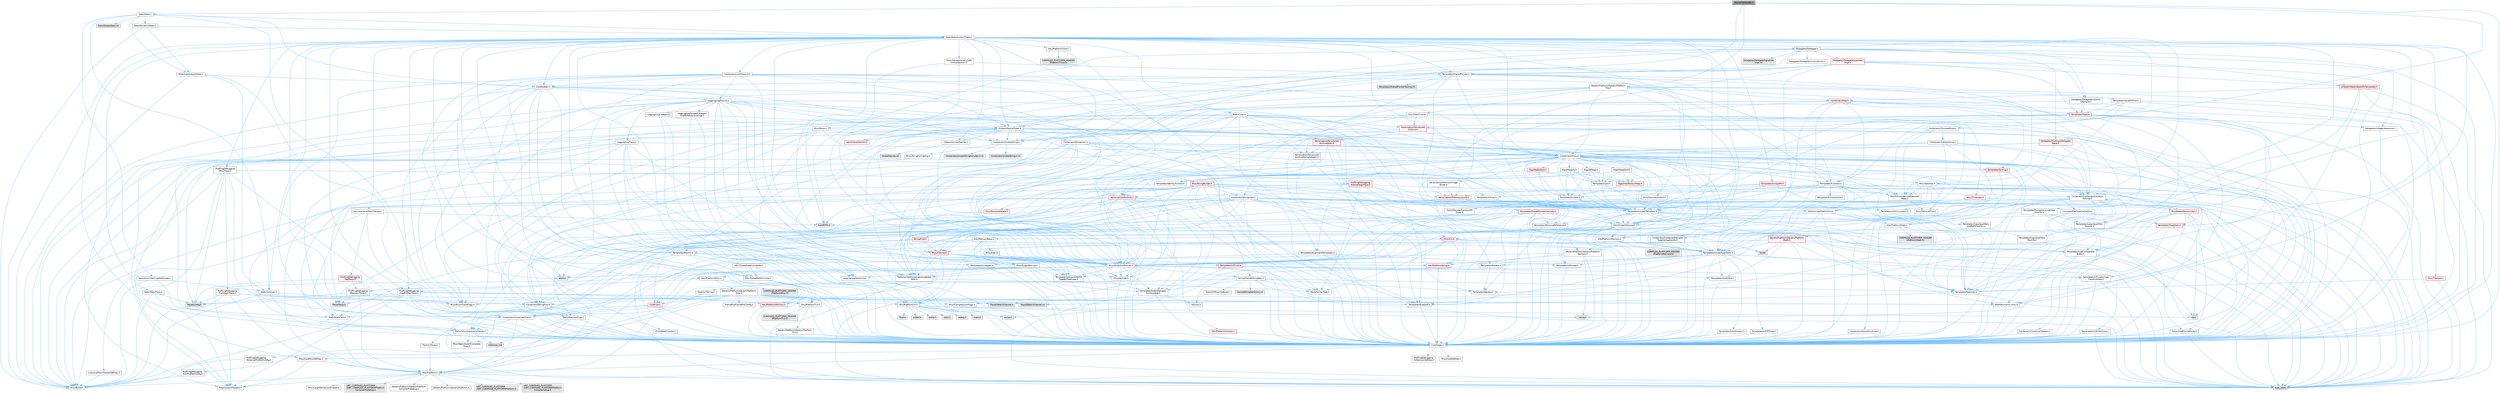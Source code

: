 digraph "AsyncFileHandle.h"
{
 // INTERACTIVE_SVG=YES
 // LATEX_PDF_SIZE
  bgcolor="transparent";
  edge [fontname=Helvetica,fontsize=10,labelfontname=Helvetica,labelfontsize=10];
  node [fontname=Helvetica,fontsize=10,shape=box,height=0.2,width=0.4];
  Node1 [id="Node000001",label="AsyncFileHandle.h",height=0.2,width=0.4,color="gray40", fillcolor="grey60", style="filled", fontcolor="black",tooltip=" "];
  Node1 -> Node2 [id="edge1_Node000001_Node000002",color="steelblue1",style="solid",tooltip=" "];
  Node2 [id="Node000002",label="CoreTypes.h",height=0.2,width=0.4,color="grey40", fillcolor="white", style="filled",URL="$dc/dec/CoreTypes_8h.html",tooltip=" "];
  Node2 -> Node3 [id="edge2_Node000002_Node000003",color="steelblue1",style="solid",tooltip=" "];
  Node3 [id="Node000003",label="HAL/Platform.h",height=0.2,width=0.4,color="grey40", fillcolor="white", style="filled",URL="$d9/dd0/Platform_8h.html",tooltip=" "];
  Node3 -> Node4 [id="edge3_Node000003_Node000004",color="steelblue1",style="solid",tooltip=" "];
  Node4 [id="Node000004",label="Misc/Build.h",height=0.2,width=0.4,color="grey40", fillcolor="white", style="filled",URL="$d3/dbb/Build_8h.html",tooltip=" "];
  Node3 -> Node5 [id="edge4_Node000003_Node000005",color="steelblue1",style="solid",tooltip=" "];
  Node5 [id="Node000005",label="Misc/LargeWorldCoordinates.h",height=0.2,width=0.4,color="grey40", fillcolor="white", style="filled",URL="$d2/dcb/LargeWorldCoordinates_8h.html",tooltip=" "];
  Node3 -> Node6 [id="edge5_Node000003_Node000006",color="steelblue1",style="solid",tooltip=" "];
  Node6 [id="Node000006",label="type_traits",height=0.2,width=0.4,color="grey60", fillcolor="#E0E0E0", style="filled",tooltip=" "];
  Node3 -> Node7 [id="edge6_Node000003_Node000007",color="steelblue1",style="solid",tooltip=" "];
  Node7 [id="Node000007",label="PreprocessorHelpers.h",height=0.2,width=0.4,color="grey40", fillcolor="white", style="filled",URL="$db/ddb/PreprocessorHelpers_8h.html",tooltip=" "];
  Node3 -> Node8 [id="edge7_Node000003_Node000008",color="steelblue1",style="solid",tooltip=" "];
  Node8 [id="Node000008",label="UBT_COMPILED_PLATFORM\l/UBT_COMPILED_PLATFORMPlatform\lCompilerPreSetup.h",height=0.2,width=0.4,color="grey60", fillcolor="#E0E0E0", style="filled",tooltip=" "];
  Node3 -> Node9 [id="edge8_Node000003_Node000009",color="steelblue1",style="solid",tooltip=" "];
  Node9 [id="Node000009",label="GenericPlatform/GenericPlatform\lCompilerPreSetup.h",height=0.2,width=0.4,color="grey40", fillcolor="white", style="filled",URL="$d9/dc8/GenericPlatformCompilerPreSetup_8h.html",tooltip=" "];
  Node3 -> Node10 [id="edge9_Node000003_Node000010",color="steelblue1",style="solid",tooltip=" "];
  Node10 [id="Node000010",label="GenericPlatform/GenericPlatform.h",height=0.2,width=0.4,color="grey40", fillcolor="white", style="filled",URL="$d6/d84/GenericPlatform_8h.html",tooltip=" "];
  Node3 -> Node11 [id="edge10_Node000003_Node000011",color="steelblue1",style="solid",tooltip=" "];
  Node11 [id="Node000011",label="UBT_COMPILED_PLATFORM\l/UBT_COMPILED_PLATFORMPlatform.h",height=0.2,width=0.4,color="grey60", fillcolor="#E0E0E0", style="filled",tooltip=" "];
  Node3 -> Node12 [id="edge11_Node000003_Node000012",color="steelblue1",style="solid",tooltip=" "];
  Node12 [id="Node000012",label="UBT_COMPILED_PLATFORM\l/UBT_COMPILED_PLATFORMPlatform\lCompilerSetup.h",height=0.2,width=0.4,color="grey60", fillcolor="#E0E0E0", style="filled",tooltip=" "];
  Node2 -> Node13 [id="edge12_Node000002_Node000013",color="steelblue1",style="solid",tooltip=" "];
  Node13 [id="Node000013",label="ProfilingDebugging\l/UMemoryDefines.h",height=0.2,width=0.4,color="grey40", fillcolor="white", style="filled",URL="$d2/da2/UMemoryDefines_8h.html",tooltip=" "];
  Node2 -> Node14 [id="edge13_Node000002_Node000014",color="steelblue1",style="solid",tooltip=" "];
  Node14 [id="Node000014",label="Misc/CoreMiscDefines.h",height=0.2,width=0.4,color="grey40", fillcolor="white", style="filled",URL="$da/d38/CoreMiscDefines_8h.html",tooltip=" "];
  Node14 -> Node3 [id="edge14_Node000014_Node000003",color="steelblue1",style="solid",tooltip=" "];
  Node14 -> Node7 [id="edge15_Node000014_Node000007",color="steelblue1",style="solid",tooltip=" "];
  Node2 -> Node15 [id="edge16_Node000002_Node000015",color="steelblue1",style="solid",tooltip=" "];
  Node15 [id="Node000015",label="Misc/CoreDefines.h",height=0.2,width=0.4,color="grey40", fillcolor="white", style="filled",URL="$d3/dd2/CoreDefines_8h.html",tooltip=" "];
  Node1 -> Node16 [id="edge17_Node000001_Node000016",color="steelblue1",style="solid",tooltip=" "];
  Node16 [id="Node000016",label="Misc/AssertionMacros.h",height=0.2,width=0.4,color="grey40", fillcolor="white", style="filled",URL="$d0/dfa/AssertionMacros_8h.html",tooltip=" "];
  Node16 -> Node2 [id="edge18_Node000016_Node000002",color="steelblue1",style="solid",tooltip=" "];
  Node16 -> Node3 [id="edge19_Node000016_Node000003",color="steelblue1",style="solid",tooltip=" "];
  Node16 -> Node17 [id="edge20_Node000016_Node000017",color="steelblue1",style="solid",tooltip=" "];
  Node17 [id="Node000017",label="HAL/PlatformMisc.h",height=0.2,width=0.4,color="grey40", fillcolor="white", style="filled",URL="$d0/df5/PlatformMisc_8h.html",tooltip=" "];
  Node17 -> Node2 [id="edge21_Node000017_Node000002",color="steelblue1",style="solid",tooltip=" "];
  Node17 -> Node18 [id="edge22_Node000017_Node000018",color="steelblue1",style="solid",tooltip=" "];
  Node18 [id="Node000018",label="GenericPlatform/GenericPlatform\lMisc.h",height=0.2,width=0.4,color="grey40", fillcolor="white", style="filled",URL="$db/d9a/GenericPlatformMisc_8h.html",tooltip=" "];
  Node18 -> Node19 [id="edge23_Node000018_Node000019",color="steelblue1",style="solid",tooltip=" "];
  Node19 [id="Node000019",label="Containers/StringFwd.h",height=0.2,width=0.4,color="grey40", fillcolor="white", style="filled",URL="$df/d37/StringFwd_8h.html",tooltip=" "];
  Node19 -> Node2 [id="edge24_Node000019_Node000002",color="steelblue1",style="solid",tooltip=" "];
  Node19 -> Node20 [id="edge25_Node000019_Node000020",color="steelblue1",style="solid",tooltip=" "];
  Node20 [id="Node000020",label="Traits/ElementType.h",height=0.2,width=0.4,color="grey40", fillcolor="white", style="filled",URL="$d5/d4f/ElementType_8h.html",tooltip=" "];
  Node20 -> Node3 [id="edge26_Node000020_Node000003",color="steelblue1",style="solid",tooltip=" "];
  Node20 -> Node21 [id="edge27_Node000020_Node000021",color="steelblue1",style="solid",tooltip=" "];
  Node21 [id="Node000021",label="initializer_list",height=0.2,width=0.4,color="grey60", fillcolor="#E0E0E0", style="filled",tooltip=" "];
  Node20 -> Node6 [id="edge28_Node000020_Node000006",color="steelblue1",style="solid",tooltip=" "];
  Node19 -> Node22 [id="edge29_Node000019_Node000022",color="steelblue1",style="solid",tooltip=" "];
  Node22 [id="Node000022",label="Traits/IsContiguousContainer.h",height=0.2,width=0.4,color="grey40", fillcolor="white", style="filled",URL="$d5/d3c/IsContiguousContainer_8h.html",tooltip=" "];
  Node22 -> Node2 [id="edge30_Node000022_Node000002",color="steelblue1",style="solid",tooltip=" "];
  Node22 -> Node23 [id="edge31_Node000022_Node000023",color="steelblue1",style="solid",tooltip=" "];
  Node23 [id="Node000023",label="Misc/StaticAssertComplete\lType.h",height=0.2,width=0.4,color="grey40", fillcolor="white", style="filled",URL="$d5/d4e/StaticAssertCompleteType_8h.html",tooltip=" "];
  Node22 -> Node21 [id="edge32_Node000022_Node000021",color="steelblue1",style="solid",tooltip=" "];
  Node18 -> Node24 [id="edge33_Node000018_Node000024",color="steelblue1",style="solid",tooltip=" "];
  Node24 [id="Node000024",label="CoreFwd.h",height=0.2,width=0.4,color="red", fillcolor="#FFF0F0", style="filled",URL="$d1/d1e/CoreFwd_8h.html",tooltip=" "];
  Node24 -> Node2 [id="edge34_Node000024_Node000002",color="steelblue1",style="solid",tooltip=" "];
  Node24 -> Node25 [id="edge35_Node000024_Node000025",color="steelblue1",style="solid",tooltip=" "];
  Node25 [id="Node000025",label="Containers/ContainersFwd.h",height=0.2,width=0.4,color="grey40", fillcolor="white", style="filled",URL="$d4/d0a/ContainersFwd_8h.html",tooltip=" "];
  Node25 -> Node3 [id="edge36_Node000025_Node000003",color="steelblue1",style="solid",tooltip=" "];
  Node25 -> Node2 [id="edge37_Node000025_Node000002",color="steelblue1",style="solid",tooltip=" "];
  Node25 -> Node22 [id="edge38_Node000025_Node000022",color="steelblue1",style="solid",tooltip=" "];
  Node24 -> Node26 [id="edge39_Node000024_Node000026",color="steelblue1",style="solid",tooltip=" "];
  Node26 [id="Node000026",label="Math/MathFwd.h",height=0.2,width=0.4,color="grey40", fillcolor="white", style="filled",URL="$d2/d10/MathFwd_8h.html",tooltip=" "];
  Node26 -> Node3 [id="edge40_Node000026_Node000003",color="steelblue1",style="solid",tooltip=" "];
  Node18 -> Node2 [id="edge41_Node000018_Node000002",color="steelblue1",style="solid",tooltip=" "];
  Node18 -> Node28 [id="edge42_Node000018_Node000028",color="steelblue1",style="solid",tooltip=" "];
  Node28 [id="Node000028",label="FramePro/FrameProConfig.h",height=0.2,width=0.4,color="grey40", fillcolor="white", style="filled",URL="$d7/d90/FrameProConfig_8h.html",tooltip=" "];
  Node18 -> Node29 [id="edge43_Node000018_Node000029",color="steelblue1",style="solid",tooltip=" "];
  Node29 [id="Node000029",label="HAL/PlatformCrt.h",height=0.2,width=0.4,color="grey40", fillcolor="white", style="filled",URL="$d8/d75/PlatformCrt_8h.html",tooltip=" "];
  Node29 -> Node30 [id="edge44_Node000029_Node000030",color="steelblue1",style="solid",tooltip=" "];
  Node30 [id="Node000030",label="new",height=0.2,width=0.4,color="grey60", fillcolor="#E0E0E0", style="filled",tooltip=" "];
  Node29 -> Node31 [id="edge45_Node000029_Node000031",color="steelblue1",style="solid",tooltip=" "];
  Node31 [id="Node000031",label="wchar.h",height=0.2,width=0.4,color="grey60", fillcolor="#E0E0E0", style="filled",tooltip=" "];
  Node29 -> Node32 [id="edge46_Node000029_Node000032",color="steelblue1",style="solid",tooltip=" "];
  Node32 [id="Node000032",label="stddef.h",height=0.2,width=0.4,color="grey60", fillcolor="#E0E0E0", style="filled",tooltip=" "];
  Node29 -> Node33 [id="edge47_Node000029_Node000033",color="steelblue1",style="solid",tooltip=" "];
  Node33 [id="Node000033",label="stdlib.h",height=0.2,width=0.4,color="grey60", fillcolor="#E0E0E0", style="filled",tooltip=" "];
  Node29 -> Node34 [id="edge48_Node000029_Node000034",color="steelblue1",style="solid",tooltip=" "];
  Node34 [id="Node000034",label="stdio.h",height=0.2,width=0.4,color="grey60", fillcolor="#E0E0E0", style="filled",tooltip=" "];
  Node29 -> Node35 [id="edge49_Node000029_Node000035",color="steelblue1",style="solid",tooltip=" "];
  Node35 [id="Node000035",label="stdarg.h",height=0.2,width=0.4,color="grey60", fillcolor="#E0E0E0", style="filled",tooltip=" "];
  Node29 -> Node36 [id="edge50_Node000029_Node000036",color="steelblue1",style="solid",tooltip=" "];
  Node36 [id="Node000036",label="math.h",height=0.2,width=0.4,color="grey60", fillcolor="#E0E0E0", style="filled",tooltip=" "];
  Node29 -> Node37 [id="edge51_Node000029_Node000037",color="steelblue1",style="solid",tooltip=" "];
  Node37 [id="Node000037",label="float.h",height=0.2,width=0.4,color="grey60", fillcolor="#E0E0E0", style="filled",tooltip=" "];
  Node29 -> Node38 [id="edge52_Node000029_Node000038",color="steelblue1",style="solid",tooltip=" "];
  Node38 [id="Node000038",label="string.h",height=0.2,width=0.4,color="grey60", fillcolor="#E0E0E0", style="filled",tooltip=" "];
  Node18 -> Node39 [id="edge53_Node000018_Node000039",color="steelblue1",style="solid",tooltip=" "];
  Node39 [id="Node000039",label="Math/NumericLimits.h",height=0.2,width=0.4,color="grey40", fillcolor="white", style="filled",URL="$df/d1b/NumericLimits_8h.html",tooltip=" "];
  Node39 -> Node2 [id="edge54_Node000039_Node000002",color="steelblue1",style="solid",tooltip=" "];
  Node18 -> Node40 [id="edge55_Node000018_Node000040",color="steelblue1",style="solid",tooltip=" "];
  Node40 [id="Node000040",label="Misc/CompressionFlags.h",height=0.2,width=0.4,color="grey40", fillcolor="white", style="filled",URL="$d9/d76/CompressionFlags_8h.html",tooltip=" "];
  Node18 -> Node41 [id="edge56_Node000018_Node000041",color="steelblue1",style="solid",tooltip=" "];
  Node41 [id="Node000041",label="Misc/EnumClassFlags.h",height=0.2,width=0.4,color="grey40", fillcolor="white", style="filled",URL="$d8/de7/EnumClassFlags_8h.html",tooltip=" "];
  Node18 -> Node42 [id="edge57_Node000018_Node000042",color="steelblue1",style="solid",tooltip=" "];
  Node42 [id="Node000042",label="ProfilingDebugging\l/CsvProfilerConfig.h",height=0.2,width=0.4,color="grey40", fillcolor="white", style="filled",URL="$d3/d88/CsvProfilerConfig_8h.html",tooltip=" "];
  Node42 -> Node4 [id="edge58_Node000042_Node000004",color="steelblue1",style="solid",tooltip=" "];
  Node18 -> Node43 [id="edge59_Node000018_Node000043",color="steelblue1",style="solid",tooltip=" "];
  Node43 [id="Node000043",label="ProfilingDebugging\l/ExternalProfilerConfig.h",height=0.2,width=0.4,color="grey40", fillcolor="white", style="filled",URL="$d3/dbb/ExternalProfilerConfig_8h.html",tooltip=" "];
  Node43 -> Node4 [id="edge60_Node000043_Node000004",color="steelblue1",style="solid",tooltip=" "];
  Node17 -> Node44 [id="edge61_Node000017_Node000044",color="steelblue1",style="solid",tooltip=" "];
  Node44 [id="Node000044",label="COMPILED_PLATFORM_HEADER\l(PlatformMisc.h)",height=0.2,width=0.4,color="grey60", fillcolor="#E0E0E0", style="filled",tooltip=" "];
  Node17 -> Node45 [id="edge62_Node000017_Node000045",color="steelblue1",style="solid",tooltip=" "];
  Node45 [id="Node000045",label="ProfilingDebugging\l/CpuProfilerTrace.h",height=0.2,width=0.4,color="grey40", fillcolor="white", style="filled",URL="$da/dcb/CpuProfilerTrace_8h.html",tooltip=" "];
  Node45 -> Node2 [id="edge63_Node000045_Node000002",color="steelblue1",style="solid",tooltip=" "];
  Node45 -> Node25 [id="edge64_Node000045_Node000025",color="steelblue1",style="solid",tooltip=" "];
  Node45 -> Node46 [id="edge65_Node000045_Node000046",color="steelblue1",style="solid",tooltip=" "];
  Node46 [id="Node000046",label="HAL/PlatformAtomics.h",height=0.2,width=0.4,color="red", fillcolor="#FFF0F0", style="filled",URL="$d3/d36/PlatformAtomics_8h.html",tooltip=" "];
  Node46 -> Node2 [id="edge66_Node000046_Node000002",color="steelblue1",style="solid",tooltip=" "];
  Node45 -> Node7 [id="edge67_Node000045_Node000007",color="steelblue1",style="solid",tooltip=" "];
  Node45 -> Node4 [id="edge68_Node000045_Node000004",color="steelblue1",style="solid",tooltip=" "];
  Node45 -> Node49 [id="edge69_Node000045_Node000049",color="steelblue1",style="solid",tooltip=" "];
  Node49 [id="Node000049",label="Trace/Config.h",height=0.2,width=0.4,color="grey60", fillcolor="#E0E0E0", style="filled",tooltip=" "];
  Node45 -> Node50 [id="edge70_Node000045_Node000050",color="steelblue1",style="solid",tooltip=" "];
  Node50 [id="Node000050",label="Trace/Detail/Channel.h",height=0.2,width=0.4,color="grey60", fillcolor="#E0E0E0", style="filled",tooltip=" "];
  Node45 -> Node51 [id="edge71_Node000045_Node000051",color="steelblue1",style="solid",tooltip=" "];
  Node51 [id="Node000051",label="Trace/Detail/Channel.inl",height=0.2,width=0.4,color="grey60", fillcolor="#E0E0E0", style="filled",tooltip=" "];
  Node45 -> Node52 [id="edge72_Node000045_Node000052",color="steelblue1",style="solid",tooltip=" "];
  Node52 [id="Node000052",label="Trace/Trace.h",height=0.2,width=0.4,color="grey60", fillcolor="#E0E0E0", style="filled",tooltip=" "];
  Node16 -> Node7 [id="edge73_Node000016_Node000007",color="steelblue1",style="solid",tooltip=" "];
  Node16 -> Node53 [id="edge74_Node000016_Node000053",color="steelblue1",style="solid",tooltip=" "];
  Node53 [id="Node000053",label="Templates/EnableIf.h",height=0.2,width=0.4,color="grey40", fillcolor="white", style="filled",URL="$d7/d60/EnableIf_8h.html",tooltip=" "];
  Node53 -> Node2 [id="edge75_Node000053_Node000002",color="steelblue1",style="solid",tooltip=" "];
  Node16 -> Node54 [id="edge76_Node000016_Node000054",color="steelblue1",style="solid",tooltip=" "];
  Node54 [id="Node000054",label="Templates/IsArrayOrRefOf\lTypeByPredicate.h",height=0.2,width=0.4,color="grey40", fillcolor="white", style="filled",URL="$d6/da1/IsArrayOrRefOfTypeByPredicate_8h.html",tooltip=" "];
  Node54 -> Node2 [id="edge77_Node000054_Node000002",color="steelblue1",style="solid",tooltip=" "];
  Node16 -> Node55 [id="edge78_Node000016_Node000055",color="steelblue1",style="solid",tooltip=" "];
  Node55 [id="Node000055",label="Templates/IsValidVariadic\lFunctionArg.h",height=0.2,width=0.4,color="grey40", fillcolor="white", style="filled",URL="$d0/dc8/IsValidVariadicFunctionArg_8h.html",tooltip=" "];
  Node55 -> Node2 [id="edge79_Node000055_Node000002",color="steelblue1",style="solid",tooltip=" "];
  Node55 -> Node56 [id="edge80_Node000055_Node000056",color="steelblue1",style="solid",tooltip=" "];
  Node56 [id="Node000056",label="IsEnum.h",height=0.2,width=0.4,color="grey40", fillcolor="white", style="filled",URL="$d4/de5/IsEnum_8h.html",tooltip=" "];
  Node55 -> Node6 [id="edge81_Node000055_Node000006",color="steelblue1",style="solid",tooltip=" "];
  Node16 -> Node57 [id="edge82_Node000016_Node000057",color="steelblue1",style="solid",tooltip=" "];
  Node57 [id="Node000057",label="Traits/IsCharEncodingCompatible\lWith.h",height=0.2,width=0.4,color="grey40", fillcolor="white", style="filled",URL="$df/dd1/IsCharEncodingCompatibleWith_8h.html",tooltip=" "];
  Node57 -> Node6 [id="edge83_Node000057_Node000006",color="steelblue1",style="solid",tooltip=" "];
  Node57 -> Node58 [id="edge84_Node000057_Node000058",color="steelblue1",style="solid",tooltip=" "];
  Node58 [id="Node000058",label="Traits/IsCharType.h",height=0.2,width=0.4,color="grey40", fillcolor="white", style="filled",URL="$db/d51/IsCharType_8h.html",tooltip=" "];
  Node58 -> Node2 [id="edge85_Node000058_Node000002",color="steelblue1",style="solid",tooltip=" "];
  Node16 -> Node59 [id="edge86_Node000016_Node000059",color="steelblue1",style="solid",tooltip=" "];
  Node59 [id="Node000059",label="Misc/VarArgs.h",height=0.2,width=0.4,color="grey40", fillcolor="white", style="filled",URL="$d5/d6f/VarArgs_8h.html",tooltip=" "];
  Node59 -> Node2 [id="edge87_Node000059_Node000002",color="steelblue1",style="solid",tooltip=" "];
  Node16 -> Node60 [id="edge88_Node000016_Node000060",color="steelblue1",style="solid",tooltip=" "];
  Node60 [id="Node000060",label="String/FormatStringSan.h",height=0.2,width=0.4,color="grey40", fillcolor="white", style="filled",URL="$d3/d8b/FormatStringSan_8h.html",tooltip=" "];
  Node60 -> Node6 [id="edge89_Node000060_Node000006",color="steelblue1",style="solid",tooltip=" "];
  Node60 -> Node2 [id="edge90_Node000060_Node000002",color="steelblue1",style="solid",tooltip=" "];
  Node60 -> Node61 [id="edge91_Node000060_Node000061",color="steelblue1",style="solid",tooltip=" "];
  Node61 [id="Node000061",label="Templates/Requires.h",height=0.2,width=0.4,color="grey40", fillcolor="white", style="filled",URL="$dc/d96/Requires_8h.html",tooltip=" "];
  Node61 -> Node53 [id="edge92_Node000061_Node000053",color="steelblue1",style="solid",tooltip=" "];
  Node61 -> Node6 [id="edge93_Node000061_Node000006",color="steelblue1",style="solid",tooltip=" "];
  Node60 -> Node62 [id="edge94_Node000060_Node000062",color="steelblue1",style="solid",tooltip=" "];
  Node62 [id="Node000062",label="Templates/Identity.h",height=0.2,width=0.4,color="grey40", fillcolor="white", style="filled",URL="$d0/dd5/Identity_8h.html",tooltip=" "];
  Node60 -> Node55 [id="edge95_Node000060_Node000055",color="steelblue1",style="solid",tooltip=" "];
  Node60 -> Node58 [id="edge96_Node000060_Node000058",color="steelblue1",style="solid",tooltip=" "];
  Node60 -> Node63 [id="edge97_Node000060_Node000063",color="steelblue1",style="solid",tooltip=" "];
  Node63 [id="Node000063",label="Traits/IsTEnumAsByte.h",height=0.2,width=0.4,color="grey40", fillcolor="white", style="filled",URL="$d1/de6/IsTEnumAsByte_8h.html",tooltip=" "];
  Node60 -> Node64 [id="edge98_Node000060_Node000064",color="steelblue1",style="solid",tooltip=" "];
  Node64 [id="Node000064",label="Traits/IsTString.h",height=0.2,width=0.4,color="grey40", fillcolor="white", style="filled",URL="$d0/df8/IsTString_8h.html",tooltip=" "];
  Node64 -> Node25 [id="edge99_Node000064_Node000025",color="steelblue1",style="solid",tooltip=" "];
  Node60 -> Node25 [id="edge100_Node000060_Node000025",color="steelblue1",style="solid",tooltip=" "];
  Node60 -> Node65 [id="edge101_Node000060_Node000065",color="steelblue1",style="solid",tooltip=" "];
  Node65 [id="Node000065",label="FormatStringSanErrors.inl",height=0.2,width=0.4,color="grey60", fillcolor="#E0E0E0", style="filled",tooltip=" "];
  Node16 -> Node66 [id="edge102_Node000016_Node000066",color="steelblue1",style="solid",tooltip=" "];
  Node66 [id="Node000066",label="atomic",height=0.2,width=0.4,color="grey60", fillcolor="#E0E0E0", style="filled",tooltip=" "];
  Node1 -> Node67 [id="edge103_Node000001_Node000067",color="steelblue1",style="solid",tooltip=" "];
  Node67 [id="Node000067",label="Templates/Function.h",height=0.2,width=0.4,color="grey40", fillcolor="white", style="filled",URL="$df/df5/Function_8h.html",tooltip=" "];
  Node67 -> Node2 [id="edge104_Node000067_Node000002",color="steelblue1",style="solid",tooltip=" "];
  Node67 -> Node16 [id="edge105_Node000067_Node000016",color="steelblue1",style="solid",tooltip=" "];
  Node67 -> Node68 [id="edge106_Node000067_Node000068",color="steelblue1",style="solid",tooltip=" "];
  Node68 [id="Node000068",label="Misc/IntrusiveUnsetOptional\lState.h",height=0.2,width=0.4,color="grey40", fillcolor="white", style="filled",URL="$d2/d0a/IntrusiveUnsetOptionalState_8h.html",tooltip=" "];
  Node68 -> Node69 [id="edge107_Node000068_Node000069",color="steelblue1",style="solid",tooltip=" "];
  Node69 [id="Node000069",label="Misc/OptionalFwd.h",height=0.2,width=0.4,color="grey40", fillcolor="white", style="filled",URL="$dc/d50/OptionalFwd_8h.html",tooltip=" "];
  Node67 -> Node70 [id="edge108_Node000067_Node000070",color="steelblue1",style="solid",tooltip=" "];
  Node70 [id="Node000070",label="HAL/UnrealMemory.h",height=0.2,width=0.4,color="grey40", fillcolor="white", style="filled",URL="$d9/d96/UnrealMemory_8h.html",tooltip=" "];
  Node70 -> Node2 [id="edge109_Node000070_Node000002",color="steelblue1",style="solid",tooltip=" "];
  Node70 -> Node71 [id="edge110_Node000070_Node000071",color="steelblue1",style="solid",tooltip=" "];
  Node71 [id="Node000071",label="GenericPlatform/GenericPlatform\lMemory.h",height=0.2,width=0.4,color="grey40", fillcolor="white", style="filled",URL="$dd/d22/GenericPlatformMemory_8h.html",tooltip=" "];
  Node71 -> Node24 [id="edge111_Node000071_Node000024",color="steelblue1",style="solid",tooltip=" "];
  Node71 -> Node2 [id="edge112_Node000071_Node000002",color="steelblue1",style="solid",tooltip=" "];
  Node71 -> Node72 [id="edge113_Node000071_Node000072",color="steelblue1",style="solid",tooltip=" "];
  Node72 [id="Node000072",label="HAL/PlatformString.h",height=0.2,width=0.4,color="red", fillcolor="#FFF0F0", style="filled",URL="$db/db5/PlatformString_8h.html",tooltip=" "];
  Node72 -> Node2 [id="edge114_Node000072_Node000002",color="steelblue1",style="solid",tooltip=" "];
  Node71 -> Node38 [id="edge115_Node000071_Node000038",color="steelblue1",style="solid",tooltip=" "];
  Node71 -> Node31 [id="edge116_Node000071_Node000031",color="steelblue1",style="solid",tooltip=" "];
  Node70 -> Node74 [id="edge117_Node000070_Node000074",color="steelblue1",style="solid",tooltip=" "];
  Node74 [id="Node000074",label="HAL/MemoryBase.h",height=0.2,width=0.4,color="grey40", fillcolor="white", style="filled",URL="$d6/d9f/MemoryBase_8h.html",tooltip=" "];
  Node74 -> Node2 [id="edge118_Node000074_Node000002",color="steelblue1",style="solid",tooltip=" "];
  Node74 -> Node46 [id="edge119_Node000074_Node000046",color="steelblue1",style="solid",tooltip=" "];
  Node74 -> Node29 [id="edge120_Node000074_Node000029",color="steelblue1",style="solid",tooltip=" "];
  Node74 -> Node75 [id="edge121_Node000074_Node000075",color="steelblue1",style="solid",tooltip=" "];
  Node75 [id="Node000075",label="Misc/Exec.h",height=0.2,width=0.4,color="grey40", fillcolor="white", style="filled",URL="$de/ddb/Exec_8h.html",tooltip=" "];
  Node75 -> Node2 [id="edge122_Node000075_Node000002",color="steelblue1",style="solid",tooltip=" "];
  Node75 -> Node16 [id="edge123_Node000075_Node000016",color="steelblue1",style="solid",tooltip=" "];
  Node74 -> Node76 [id="edge124_Node000074_Node000076",color="steelblue1",style="solid",tooltip=" "];
  Node76 [id="Node000076",label="Misc/OutputDevice.h",height=0.2,width=0.4,color="grey40", fillcolor="white", style="filled",URL="$d7/d32/OutputDevice_8h.html",tooltip=" "];
  Node76 -> Node24 [id="edge125_Node000076_Node000024",color="steelblue1",style="solid",tooltip=" "];
  Node76 -> Node2 [id="edge126_Node000076_Node000002",color="steelblue1",style="solid",tooltip=" "];
  Node76 -> Node77 [id="edge127_Node000076_Node000077",color="steelblue1",style="solid",tooltip=" "];
  Node77 [id="Node000077",label="Logging/LogVerbosity.h",height=0.2,width=0.4,color="grey40", fillcolor="white", style="filled",URL="$d2/d8f/LogVerbosity_8h.html",tooltip=" "];
  Node77 -> Node2 [id="edge128_Node000077_Node000002",color="steelblue1",style="solid",tooltip=" "];
  Node76 -> Node59 [id="edge129_Node000076_Node000059",color="steelblue1",style="solid",tooltip=" "];
  Node76 -> Node54 [id="edge130_Node000076_Node000054",color="steelblue1",style="solid",tooltip=" "];
  Node76 -> Node55 [id="edge131_Node000076_Node000055",color="steelblue1",style="solid",tooltip=" "];
  Node76 -> Node57 [id="edge132_Node000076_Node000057",color="steelblue1",style="solid",tooltip=" "];
  Node74 -> Node78 [id="edge133_Node000074_Node000078",color="steelblue1",style="solid",tooltip=" "];
  Node78 [id="Node000078",label="Templates/Atomic.h",height=0.2,width=0.4,color="grey40", fillcolor="white", style="filled",URL="$d3/d91/Atomic_8h.html",tooltip=" "];
  Node78 -> Node79 [id="edge134_Node000078_Node000079",color="steelblue1",style="solid",tooltip=" "];
  Node79 [id="Node000079",label="HAL/ThreadSafeCounter.h",height=0.2,width=0.4,color="grey40", fillcolor="white", style="filled",URL="$dc/dc9/ThreadSafeCounter_8h.html",tooltip=" "];
  Node79 -> Node2 [id="edge135_Node000079_Node000002",color="steelblue1",style="solid",tooltip=" "];
  Node79 -> Node46 [id="edge136_Node000079_Node000046",color="steelblue1",style="solid",tooltip=" "];
  Node78 -> Node80 [id="edge137_Node000078_Node000080",color="steelblue1",style="solid",tooltip=" "];
  Node80 [id="Node000080",label="HAL/ThreadSafeCounter64.h",height=0.2,width=0.4,color="grey40", fillcolor="white", style="filled",URL="$d0/d12/ThreadSafeCounter64_8h.html",tooltip=" "];
  Node80 -> Node2 [id="edge138_Node000080_Node000002",color="steelblue1",style="solid",tooltip=" "];
  Node80 -> Node79 [id="edge139_Node000080_Node000079",color="steelblue1",style="solid",tooltip=" "];
  Node78 -> Node81 [id="edge140_Node000078_Node000081",color="steelblue1",style="solid",tooltip=" "];
  Node81 [id="Node000081",label="Templates/IsIntegral.h",height=0.2,width=0.4,color="grey40", fillcolor="white", style="filled",URL="$da/d64/IsIntegral_8h.html",tooltip=" "];
  Node81 -> Node2 [id="edge141_Node000081_Node000002",color="steelblue1",style="solid",tooltip=" "];
  Node78 -> Node82 [id="edge142_Node000078_Node000082",color="steelblue1",style="solid",tooltip=" "];
  Node82 [id="Node000082",label="Templates/IsTrivial.h",height=0.2,width=0.4,color="red", fillcolor="#FFF0F0", style="filled",URL="$da/d4c/IsTrivial_8h.html",tooltip=" "];
  Node82 -> Node83 [id="edge143_Node000082_Node000083",color="steelblue1",style="solid",tooltip=" "];
  Node83 [id="Node000083",label="Templates/AndOrNot.h",height=0.2,width=0.4,color="grey40", fillcolor="white", style="filled",URL="$db/d0a/AndOrNot_8h.html",tooltip=" "];
  Node83 -> Node2 [id="edge144_Node000083_Node000002",color="steelblue1",style="solid",tooltip=" "];
  Node82 -> Node84 [id="edge145_Node000082_Node000084",color="steelblue1",style="solid",tooltip=" "];
  Node84 [id="Node000084",label="Templates/IsTriviallyCopy\lConstructible.h",height=0.2,width=0.4,color="grey40", fillcolor="white", style="filled",URL="$d3/d78/IsTriviallyCopyConstructible_8h.html",tooltip=" "];
  Node84 -> Node2 [id="edge146_Node000084_Node000002",color="steelblue1",style="solid",tooltip=" "];
  Node84 -> Node6 [id="edge147_Node000084_Node000006",color="steelblue1",style="solid",tooltip=" "];
  Node82 -> Node6 [id="edge148_Node000082_Node000006",color="steelblue1",style="solid",tooltip=" "];
  Node78 -> Node86 [id="edge149_Node000078_Node000086",color="steelblue1",style="solid",tooltip=" "];
  Node86 [id="Node000086",label="Traits/IntType.h",height=0.2,width=0.4,color="grey40", fillcolor="white", style="filled",URL="$d7/deb/IntType_8h.html",tooltip=" "];
  Node86 -> Node3 [id="edge150_Node000086_Node000003",color="steelblue1",style="solid",tooltip=" "];
  Node78 -> Node66 [id="edge151_Node000078_Node000066",color="steelblue1",style="solid",tooltip=" "];
  Node70 -> Node87 [id="edge152_Node000070_Node000087",color="steelblue1",style="solid",tooltip=" "];
  Node87 [id="Node000087",label="HAL/PlatformMemory.h",height=0.2,width=0.4,color="grey40", fillcolor="white", style="filled",URL="$de/d68/PlatformMemory_8h.html",tooltip=" "];
  Node87 -> Node2 [id="edge153_Node000087_Node000002",color="steelblue1",style="solid",tooltip=" "];
  Node87 -> Node71 [id="edge154_Node000087_Node000071",color="steelblue1",style="solid",tooltip=" "];
  Node87 -> Node88 [id="edge155_Node000087_Node000088",color="steelblue1",style="solid",tooltip=" "];
  Node88 [id="Node000088",label="COMPILED_PLATFORM_HEADER\l(PlatformMemory.h)",height=0.2,width=0.4,color="grey60", fillcolor="#E0E0E0", style="filled",tooltip=" "];
  Node70 -> Node89 [id="edge156_Node000070_Node000089",color="steelblue1",style="solid",tooltip=" "];
  Node89 [id="Node000089",label="ProfilingDebugging\l/MemoryTrace.h",height=0.2,width=0.4,color="grey40", fillcolor="white", style="filled",URL="$da/dd7/MemoryTrace_8h.html",tooltip=" "];
  Node89 -> Node3 [id="edge157_Node000089_Node000003",color="steelblue1",style="solid",tooltip=" "];
  Node89 -> Node41 [id="edge158_Node000089_Node000041",color="steelblue1",style="solid",tooltip=" "];
  Node89 -> Node49 [id="edge159_Node000089_Node000049",color="steelblue1",style="solid",tooltip=" "];
  Node89 -> Node52 [id="edge160_Node000089_Node000052",color="steelblue1",style="solid",tooltip=" "];
  Node70 -> Node90 [id="edge161_Node000070_Node000090",color="steelblue1",style="solid",tooltip=" "];
  Node90 [id="Node000090",label="Templates/IsPointer.h",height=0.2,width=0.4,color="grey40", fillcolor="white", style="filled",URL="$d7/d05/IsPointer_8h.html",tooltip=" "];
  Node90 -> Node2 [id="edge162_Node000090_Node000002",color="steelblue1",style="solid",tooltip=" "];
  Node67 -> Node91 [id="edge163_Node000067_Node000091",color="steelblue1",style="solid",tooltip=" "];
  Node91 [id="Node000091",label="Templates/FunctionFwd.h",height=0.2,width=0.4,color="grey40", fillcolor="white", style="filled",URL="$d6/d54/FunctionFwd_8h.html",tooltip=" "];
  Node67 -> Node92 [id="edge164_Node000067_Node000092",color="steelblue1",style="solid",tooltip=" "];
  Node92 [id="Node000092",label="Templates/UnrealTypeTraits.h",height=0.2,width=0.4,color="grey40", fillcolor="white", style="filled",URL="$d2/d2d/UnrealTypeTraits_8h.html",tooltip=" "];
  Node92 -> Node2 [id="edge165_Node000092_Node000002",color="steelblue1",style="solid",tooltip=" "];
  Node92 -> Node90 [id="edge166_Node000092_Node000090",color="steelblue1",style="solid",tooltip=" "];
  Node92 -> Node16 [id="edge167_Node000092_Node000016",color="steelblue1",style="solid",tooltip=" "];
  Node92 -> Node83 [id="edge168_Node000092_Node000083",color="steelblue1",style="solid",tooltip=" "];
  Node92 -> Node53 [id="edge169_Node000092_Node000053",color="steelblue1",style="solid",tooltip=" "];
  Node92 -> Node93 [id="edge170_Node000092_Node000093",color="steelblue1",style="solid",tooltip=" "];
  Node93 [id="Node000093",label="Templates/IsArithmetic.h",height=0.2,width=0.4,color="grey40", fillcolor="white", style="filled",URL="$d2/d5d/IsArithmetic_8h.html",tooltip=" "];
  Node93 -> Node2 [id="edge171_Node000093_Node000002",color="steelblue1",style="solid",tooltip=" "];
  Node92 -> Node56 [id="edge172_Node000092_Node000056",color="steelblue1",style="solid",tooltip=" "];
  Node92 -> Node94 [id="edge173_Node000092_Node000094",color="steelblue1",style="solid",tooltip=" "];
  Node94 [id="Node000094",label="Templates/Models.h",height=0.2,width=0.4,color="grey40", fillcolor="white", style="filled",URL="$d3/d0c/Models_8h.html",tooltip=" "];
  Node94 -> Node62 [id="edge174_Node000094_Node000062",color="steelblue1",style="solid",tooltip=" "];
  Node92 -> Node95 [id="edge175_Node000092_Node000095",color="steelblue1",style="solid",tooltip=" "];
  Node95 [id="Node000095",label="Templates/IsPODType.h",height=0.2,width=0.4,color="grey40", fillcolor="white", style="filled",URL="$d7/db1/IsPODType_8h.html",tooltip=" "];
  Node95 -> Node2 [id="edge176_Node000095_Node000002",color="steelblue1",style="solid",tooltip=" "];
  Node92 -> Node96 [id="edge177_Node000092_Node000096",color="steelblue1",style="solid",tooltip=" "];
  Node96 [id="Node000096",label="Templates/IsUECoreType.h",height=0.2,width=0.4,color="grey40", fillcolor="white", style="filled",URL="$d1/db8/IsUECoreType_8h.html",tooltip=" "];
  Node96 -> Node2 [id="edge178_Node000096_Node000002",color="steelblue1",style="solid",tooltip=" "];
  Node96 -> Node6 [id="edge179_Node000096_Node000006",color="steelblue1",style="solid",tooltip=" "];
  Node92 -> Node84 [id="edge180_Node000092_Node000084",color="steelblue1",style="solid",tooltip=" "];
  Node67 -> Node97 [id="edge181_Node000067_Node000097",color="steelblue1",style="solid",tooltip=" "];
  Node97 [id="Node000097",label="Templates/Invoke.h",height=0.2,width=0.4,color="grey40", fillcolor="white", style="filled",URL="$d7/deb/Invoke_8h.html",tooltip=" "];
  Node97 -> Node2 [id="edge182_Node000097_Node000002",color="steelblue1",style="solid",tooltip=" "];
  Node97 -> Node98 [id="edge183_Node000097_Node000098",color="steelblue1",style="solid",tooltip=" "];
  Node98 [id="Node000098",label="Traits/MemberFunctionPtr\lOuter.h",height=0.2,width=0.4,color="grey40", fillcolor="white", style="filled",URL="$db/da7/MemberFunctionPtrOuter_8h.html",tooltip=" "];
  Node97 -> Node99 [id="edge184_Node000097_Node000099",color="steelblue1",style="solid",tooltip=" "];
  Node99 [id="Node000099",label="Templates/UnrealTemplate.h",height=0.2,width=0.4,color="grey40", fillcolor="white", style="filled",URL="$d4/d24/UnrealTemplate_8h.html",tooltip=" "];
  Node99 -> Node2 [id="edge185_Node000099_Node000002",color="steelblue1",style="solid",tooltip=" "];
  Node99 -> Node90 [id="edge186_Node000099_Node000090",color="steelblue1",style="solid",tooltip=" "];
  Node99 -> Node70 [id="edge187_Node000099_Node000070",color="steelblue1",style="solid",tooltip=" "];
  Node99 -> Node100 [id="edge188_Node000099_Node000100",color="steelblue1",style="solid",tooltip=" "];
  Node100 [id="Node000100",label="Templates/CopyQualifiers\lAndRefsFromTo.h",height=0.2,width=0.4,color="grey40", fillcolor="white", style="filled",URL="$d3/db3/CopyQualifiersAndRefsFromTo_8h.html",tooltip=" "];
  Node100 -> Node101 [id="edge189_Node000100_Node000101",color="steelblue1",style="solid",tooltip=" "];
  Node101 [id="Node000101",label="Templates/CopyQualifiers\lFromTo.h",height=0.2,width=0.4,color="grey40", fillcolor="white", style="filled",URL="$d5/db4/CopyQualifiersFromTo_8h.html",tooltip=" "];
  Node99 -> Node92 [id="edge190_Node000099_Node000092",color="steelblue1",style="solid",tooltip=" "];
  Node99 -> Node102 [id="edge191_Node000099_Node000102",color="steelblue1",style="solid",tooltip=" "];
  Node102 [id="Node000102",label="Templates/RemoveReference.h",height=0.2,width=0.4,color="grey40", fillcolor="white", style="filled",URL="$da/dbe/RemoveReference_8h.html",tooltip=" "];
  Node102 -> Node2 [id="edge192_Node000102_Node000002",color="steelblue1",style="solid",tooltip=" "];
  Node99 -> Node61 [id="edge193_Node000099_Node000061",color="steelblue1",style="solid",tooltip=" "];
  Node99 -> Node103 [id="edge194_Node000099_Node000103",color="steelblue1",style="solid",tooltip=" "];
  Node103 [id="Node000103",label="Templates/TypeCompatible\lBytes.h",height=0.2,width=0.4,color="grey40", fillcolor="white", style="filled",URL="$df/d0a/TypeCompatibleBytes_8h.html",tooltip=" "];
  Node103 -> Node2 [id="edge195_Node000103_Node000002",color="steelblue1",style="solid",tooltip=" "];
  Node103 -> Node38 [id="edge196_Node000103_Node000038",color="steelblue1",style="solid",tooltip=" "];
  Node103 -> Node30 [id="edge197_Node000103_Node000030",color="steelblue1",style="solid",tooltip=" "];
  Node103 -> Node6 [id="edge198_Node000103_Node000006",color="steelblue1",style="solid",tooltip=" "];
  Node99 -> Node62 [id="edge199_Node000099_Node000062",color="steelblue1",style="solid",tooltip=" "];
  Node99 -> Node22 [id="edge200_Node000099_Node000022",color="steelblue1",style="solid",tooltip=" "];
  Node99 -> Node104 [id="edge201_Node000099_Node000104",color="steelblue1",style="solid",tooltip=" "];
  Node104 [id="Node000104",label="Traits/UseBitwiseSwap.h",height=0.2,width=0.4,color="grey40", fillcolor="white", style="filled",URL="$db/df3/UseBitwiseSwap_8h.html",tooltip=" "];
  Node104 -> Node2 [id="edge202_Node000104_Node000002",color="steelblue1",style="solid",tooltip=" "];
  Node104 -> Node6 [id="edge203_Node000104_Node000006",color="steelblue1",style="solid",tooltip=" "];
  Node99 -> Node6 [id="edge204_Node000099_Node000006",color="steelblue1",style="solid",tooltip=" "];
  Node97 -> Node6 [id="edge205_Node000097_Node000006",color="steelblue1",style="solid",tooltip=" "];
  Node67 -> Node99 [id="edge206_Node000067_Node000099",color="steelblue1",style="solid",tooltip=" "];
  Node67 -> Node61 [id="edge207_Node000067_Node000061",color="steelblue1",style="solid",tooltip=" "];
  Node67 -> Node105 [id="edge208_Node000067_Node000105",color="steelblue1",style="solid",tooltip=" "];
  Node105 [id="Node000105",label="Math/UnrealMathUtility.h",height=0.2,width=0.4,color="grey40", fillcolor="white", style="filled",URL="$db/db8/UnrealMathUtility_8h.html",tooltip=" "];
  Node105 -> Node2 [id="edge209_Node000105_Node000002",color="steelblue1",style="solid",tooltip=" "];
  Node105 -> Node16 [id="edge210_Node000105_Node000016",color="steelblue1",style="solid",tooltip=" "];
  Node105 -> Node106 [id="edge211_Node000105_Node000106",color="steelblue1",style="solid",tooltip=" "];
  Node106 [id="Node000106",label="HAL/PlatformMath.h",height=0.2,width=0.4,color="grey40", fillcolor="white", style="filled",URL="$dc/d53/PlatformMath_8h.html",tooltip=" "];
  Node106 -> Node2 [id="edge212_Node000106_Node000002",color="steelblue1",style="solid",tooltip=" "];
  Node106 -> Node107 [id="edge213_Node000106_Node000107",color="steelblue1",style="solid",tooltip=" "];
  Node107 [id="Node000107",label="GenericPlatform/GenericPlatform\lMath.h",height=0.2,width=0.4,color="red", fillcolor="#FFF0F0", style="filled",URL="$d5/d79/GenericPlatformMath_8h.html",tooltip=" "];
  Node107 -> Node2 [id="edge214_Node000107_Node000002",color="steelblue1",style="solid",tooltip=" "];
  Node107 -> Node25 [id="edge215_Node000107_Node000025",color="steelblue1",style="solid",tooltip=" "];
  Node107 -> Node29 [id="edge216_Node000107_Node000029",color="steelblue1",style="solid",tooltip=" "];
  Node107 -> Node83 [id="edge217_Node000107_Node000083",color="steelblue1",style="solid",tooltip=" "];
  Node107 -> Node92 [id="edge218_Node000107_Node000092",color="steelblue1",style="solid",tooltip=" "];
  Node107 -> Node61 [id="edge219_Node000107_Node000061",color="steelblue1",style="solid",tooltip=" "];
  Node107 -> Node103 [id="edge220_Node000107_Node000103",color="steelblue1",style="solid",tooltip=" "];
  Node107 -> Node112 [id="edge221_Node000107_Node000112",color="steelblue1",style="solid",tooltip=" "];
  Node112 [id="Node000112",label="limits",height=0.2,width=0.4,color="grey60", fillcolor="#E0E0E0", style="filled",tooltip=" "];
  Node107 -> Node6 [id="edge222_Node000107_Node000006",color="steelblue1",style="solid",tooltip=" "];
  Node106 -> Node113 [id="edge223_Node000106_Node000113",color="steelblue1",style="solid",tooltip=" "];
  Node113 [id="Node000113",label="COMPILED_PLATFORM_HEADER\l(PlatformMath.h)",height=0.2,width=0.4,color="grey60", fillcolor="#E0E0E0", style="filled",tooltip=" "];
  Node105 -> Node26 [id="edge224_Node000105_Node000026",color="steelblue1",style="solid",tooltip=" "];
  Node105 -> Node62 [id="edge225_Node000105_Node000062",color="steelblue1",style="solid",tooltip=" "];
  Node105 -> Node61 [id="edge226_Node000105_Node000061",color="steelblue1",style="solid",tooltip=" "];
  Node67 -> Node30 [id="edge227_Node000067_Node000030",color="steelblue1",style="solid",tooltip=" "];
  Node67 -> Node6 [id="edge228_Node000067_Node000006",color="steelblue1",style="solid",tooltip=" "];
  Node1 -> Node114 [id="edge229_Node000001_Node000114",color="steelblue1",style="solid",tooltip=" "];
  Node114 [id="Node000114",label="Stats/Stats.h",height=0.2,width=0.4,color="grey40", fillcolor="white", style="filled",URL="$dc/d09/Stats_8h.html",tooltip=" "];
  Node114 -> Node115 [id="edge230_Node000114_Node000115",color="steelblue1",style="solid",tooltip=" "];
  Node115 [id="Node000115",label="CoreGlobals.h",height=0.2,width=0.4,color="grey40", fillcolor="white", style="filled",URL="$d5/d8c/CoreGlobals_8h.html",tooltip=" "];
  Node115 -> Node116 [id="edge231_Node000115_Node000116",color="steelblue1",style="solid",tooltip=" "];
  Node116 [id="Node000116",label="Containers/UnrealString.h",height=0.2,width=0.4,color="grey40", fillcolor="white", style="filled",URL="$d5/dba/UnrealString_8h.html",tooltip=" "];
  Node116 -> Node117 [id="edge232_Node000116_Node000117",color="steelblue1",style="solid",tooltip=" "];
  Node117 [id="Node000117",label="Containers/UnrealStringIncludes.h.inl",height=0.2,width=0.4,color="grey60", fillcolor="#E0E0E0", style="filled",tooltip=" "];
  Node116 -> Node118 [id="edge233_Node000116_Node000118",color="steelblue1",style="solid",tooltip=" "];
  Node118 [id="Node000118",label="Containers/UnrealString.h.inl",height=0.2,width=0.4,color="grey60", fillcolor="#E0E0E0", style="filled",tooltip=" "];
  Node116 -> Node119 [id="edge234_Node000116_Node000119",color="steelblue1",style="solid",tooltip=" "];
  Node119 [id="Node000119",label="Misc/StringFormatArg.h",height=0.2,width=0.4,color="grey40", fillcolor="white", style="filled",URL="$d2/d16/StringFormatArg_8h.html",tooltip=" "];
  Node119 -> Node25 [id="edge235_Node000119_Node000025",color="steelblue1",style="solid",tooltip=" "];
  Node115 -> Node2 [id="edge236_Node000115_Node000002",color="steelblue1",style="solid",tooltip=" "];
  Node115 -> Node120 [id="edge237_Node000115_Node000120",color="steelblue1",style="solid",tooltip=" "];
  Node120 [id="Node000120",label="HAL/PlatformTLS.h",height=0.2,width=0.4,color="grey40", fillcolor="white", style="filled",URL="$d0/def/PlatformTLS_8h.html",tooltip=" "];
  Node120 -> Node2 [id="edge238_Node000120_Node000002",color="steelblue1",style="solid",tooltip=" "];
  Node120 -> Node121 [id="edge239_Node000120_Node000121",color="steelblue1",style="solid",tooltip=" "];
  Node121 [id="Node000121",label="GenericPlatform/GenericPlatform\lTLS.h",height=0.2,width=0.4,color="grey40", fillcolor="white", style="filled",URL="$d3/d3c/GenericPlatformTLS_8h.html",tooltip=" "];
  Node121 -> Node2 [id="edge240_Node000121_Node000002",color="steelblue1",style="solid",tooltip=" "];
  Node120 -> Node122 [id="edge241_Node000120_Node000122",color="steelblue1",style="solid",tooltip=" "];
  Node122 [id="Node000122",label="COMPILED_PLATFORM_HEADER\l(PlatformTLS.h)",height=0.2,width=0.4,color="grey60", fillcolor="#E0E0E0", style="filled",tooltip=" "];
  Node115 -> Node123 [id="edge242_Node000115_Node000123",color="steelblue1",style="solid",tooltip=" "];
  Node123 [id="Node000123",label="Logging/LogMacros.h",height=0.2,width=0.4,color="grey40", fillcolor="white", style="filled",URL="$d0/d16/LogMacros_8h.html",tooltip=" "];
  Node123 -> Node116 [id="edge243_Node000123_Node000116",color="steelblue1",style="solid",tooltip=" "];
  Node123 -> Node2 [id="edge244_Node000123_Node000002",color="steelblue1",style="solid",tooltip=" "];
  Node123 -> Node7 [id="edge245_Node000123_Node000007",color="steelblue1",style="solid",tooltip=" "];
  Node123 -> Node124 [id="edge246_Node000123_Node000124",color="steelblue1",style="solid",tooltip=" "];
  Node124 [id="Node000124",label="Logging/LogCategory.h",height=0.2,width=0.4,color="grey40", fillcolor="white", style="filled",URL="$d9/d36/LogCategory_8h.html",tooltip=" "];
  Node124 -> Node2 [id="edge247_Node000124_Node000002",color="steelblue1",style="solid",tooltip=" "];
  Node124 -> Node77 [id="edge248_Node000124_Node000077",color="steelblue1",style="solid",tooltip=" "];
  Node124 -> Node125 [id="edge249_Node000124_Node000125",color="steelblue1",style="solid",tooltip=" "];
  Node125 [id="Node000125",label="UObject/NameTypes.h",height=0.2,width=0.4,color="grey40", fillcolor="white", style="filled",URL="$d6/d35/NameTypes_8h.html",tooltip=" "];
  Node125 -> Node2 [id="edge250_Node000125_Node000002",color="steelblue1",style="solid",tooltip=" "];
  Node125 -> Node16 [id="edge251_Node000125_Node000016",color="steelblue1",style="solid",tooltip=" "];
  Node125 -> Node70 [id="edge252_Node000125_Node000070",color="steelblue1",style="solid",tooltip=" "];
  Node125 -> Node92 [id="edge253_Node000125_Node000092",color="steelblue1",style="solid",tooltip=" "];
  Node125 -> Node99 [id="edge254_Node000125_Node000099",color="steelblue1",style="solid",tooltip=" "];
  Node125 -> Node116 [id="edge255_Node000125_Node000116",color="steelblue1",style="solid",tooltip=" "];
  Node125 -> Node126 [id="edge256_Node000125_Node000126",color="steelblue1",style="solid",tooltip=" "];
  Node126 [id="Node000126",label="HAL/CriticalSection.h",height=0.2,width=0.4,color="red", fillcolor="#FFF0F0", style="filled",URL="$d6/d90/CriticalSection_8h.html",tooltip=" "];
  Node125 -> Node129 [id="edge257_Node000125_Node000129",color="steelblue1",style="solid",tooltip=" "];
  Node129 [id="Node000129",label="Containers/StringConv.h",height=0.2,width=0.4,color="grey40", fillcolor="white", style="filled",URL="$d3/ddf/StringConv_8h.html",tooltip=" "];
  Node129 -> Node2 [id="edge258_Node000129_Node000002",color="steelblue1",style="solid",tooltip=" "];
  Node129 -> Node16 [id="edge259_Node000129_Node000016",color="steelblue1",style="solid",tooltip=" "];
  Node129 -> Node130 [id="edge260_Node000129_Node000130",color="steelblue1",style="solid",tooltip=" "];
  Node130 [id="Node000130",label="Containers/ContainerAllocation\lPolicies.h",height=0.2,width=0.4,color="grey40", fillcolor="white", style="filled",URL="$d7/dff/ContainerAllocationPolicies_8h.html",tooltip=" "];
  Node130 -> Node2 [id="edge261_Node000130_Node000002",color="steelblue1",style="solid",tooltip=" "];
  Node130 -> Node131 [id="edge262_Node000130_Node000131",color="steelblue1",style="solid",tooltip=" "];
  Node131 [id="Node000131",label="Containers/ContainerHelpers.h",height=0.2,width=0.4,color="grey40", fillcolor="white", style="filled",URL="$d7/d33/ContainerHelpers_8h.html",tooltip=" "];
  Node131 -> Node2 [id="edge263_Node000131_Node000002",color="steelblue1",style="solid",tooltip=" "];
  Node130 -> Node130 [id="edge264_Node000130_Node000130",color="steelblue1",style="solid",tooltip=" "];
  Node130 -> Node106 [id="edge265_Node000130_Node000106",color="steelblue1",style="solid",tooltip=" "];
  Node130 -> Node70 [id="edge266_Node000130_Node000070",color="steelblue1",style="solid",tooltip=" "];
  Node130 -> Node39 [id="edge267_Node000130_Node000039",color="steelblue1",style="solid",tooltip=" "];
  Node130 -> Node16 [id="edge268_Node000130_Node000016",color="steelblue1",style="solid",tooltip=" "];
  Node130 -> Node132 [id="edge269_Node000130_Node000132",color="steelblue1",style="solid",tooltip=" "];
  Node132 [id="Node000132",label="Templates/IsPolymorphic.h",height=0.2,width=0.4,color="grey40", fillcolor="white", style="filled",URL="$dc/d20/IsPolymorphic_8h.html",tooltip=" "];
  Node130 -> Node133 [id="edge270_Node000130_Node000133",color="steelblue1",style="solid",tooltip=" "];
  Node133 [id="Node000133",label="Templates/MemoryOps.h",height=0.2,width=0.4,color="red", fillcolor="#FFF0F0", style="filled",URL="$db/dea/MemoryOps_8h.html",tooltip=" "];
  Node133 -> Node2 [id="edge271_Node000133_Node000002",color="steelblue1",style="solid",tooltip=" "];
  Node133 -> Node70 [id="edge272_Node000133_Node000070",color="steelblue1",style="solid",tooltip=" "];
  Node133 -> Node84 [id="edge273_Node000133_Node000084",color="steelblue1",style="solid",tooltip=" "];
  Node133 -> Node61 [id="edge274_Node000133_Node000061",color="steelblue1",style="solid",tooltip=" "];
  Node133 -> Node92 [id="edge275_Node000133_Node000092",color="steelblue1",style="solid",tooltip=" "];
  Node133 -> Node104 [id="edge276_Node000133_Node000104",color="steelblue1",style="solid",tooltip=" "];
  Node133 -> Node30 [id="edge277_Node000133_Node000030",color="steelblue1",style="solid",tooltip=" "];
  Node133 -> Node6 [id="edge278_Node000133_Node000006",color="steelblue1",style="solid",tooltip=" "];
  Node130 -> Node103 [id="edge279_Node000130_Node000103",color="steelblue1",style="solid",tooltip=" "];
  Node130 -> Node6 [id="edge280_Node000130_Node000006",color="steelblue1",style="solid",tooltip=" "];
  Node129 -> Node134 [id="edge281_Node000129_Node000134",color="steelblue1",style="solid",tooltip=" "];
  Node134 [id="Node000134",label="Containers/Array.h",height=0.2,width=0.4,color="grey40", fillcolor="white", style="filled",URL="$df/dd0/Array_8h.html",tooltip=" "];
  Node134 -> Node2 [id="edge282_Node000134_Node000002",color="steelblue1",style="solid",tooltip=" "];
  Node134 -> Node16 [id="edge283_Node000134_Node000016",color="steelblue1",style="solid",tooltip=" "];
  Node134 -> Node68 [id="edge284_Node000134_Node000068",color="steelblue1",style="solid",tooltip=" "];
  Node134 -> Node135 [id="edge285_Node000134_Node000135",color="steelblue1",style="solid",tooltip=" "];
  Node135 [id="Node000135",label="Misc/ReverseIterate.h",height=0.2,width=0.4,color="red", fillcolor="#FFF0F0", style="filled",URL="$db/de3/ReverseIterate_8h.html",tooltip=" "];
  Node135 -> Node3 [id="edge286_Node000135_Node000003",color="steelblue1",style="solid",tooltip=" "];
  Node134 -> Node70 [id="edge287_Node000134_Node000070",color="steelblue1",style="solid",tooltip=" "];
  Node134 -> Node92 [id="edge288_Node000134_Node000092",color="steelblue1",style="solid",tooltip=" "];
  Node134 -> Node99 [id="edge289_Node000134_Node000099",color="steelblue1",style="solid",tooltip=" "];
  Node134 -> Node137 [id="edge290_Node000134_Node000137",color="steelblue1",style="solid",tooltip=" "];
  Node137 [id="Node000137",label="Containers/AllowShrinking.h",height=0.2,width=0.4,color="grey40", fillcolor="white", style="filled",URL="$d7/d1a/AllowShrinking_8h.html",tooltip=" "];
  Node137 -> Node2 [id="edge291_Node000137_Node000002",color="steelblue1",style="solid",tooltip=" "];
  Node134 -> Node130 [id="edge292_Node000134_Node000130",color="steelblue1",style="solid",tooltip=" "];
  Node134 -> Node138 [id="edge293_Node000134_Node000138",color="steelblue1",style="solid",tooltip=" "];
  Node138 [id="Node000138",label="Containers/ContainerElement\lTypeCompatibility.h",height=0.2,width=0.4,color="grey40", fillcolor="white", style="filled",URL="$df/ddf/ContainerElementTypeCompatibility_8h.html",tooltip=" "];
  Node138 -> Node2 [id="edge294_Node000138_Node000002",color="steelblue1",style="solid",tooltip=" "];
  Node138 -> Node92 [id="edge295_Node000138_Node000092",color="steelblue1",style="solid",tooltip=" "];
  Node134 -> Node139 [id="edge296_Node000134_Node000139",color="steelblue1",style="solid",tooltip=" "];
  Node139 [id="Node000139",label="Serialization/Archive.h",height=0.2,width=0.4,color="red", fillcolor="#FFF0F0", style="filled",URL="$d7/d3b/Archive_8h.html",tooltip=" "];
  Node139 -> Node24 [id="edge297_Node000139_Node000024",color="steelblue1",style="solid",tooltip=" "];
  Node139 -> Node2 [id="edge298_Node000139_Node000002",color="steelblue1",style="solid",tooltip=" "];
  Node139 -> Node26 [id="edge299_Node000139_Node000026",color="steelblue1",style="solid",tooltip=" "];
  Node139 -> Node16 [id="edge300_Node000139_Node000016",color="steelblue1",style="solid",tooltip=" "];
  Node139 -> Node4 [id="edge301_Node000139_Node000004",color="steelblue1",style="solid",tooltip=" "];
  Node139 -> Node40 [id="edge302_Node000139_Node000040",color="steelblue1",style="solid",tooltip=" "];
  Node139 -> Node59 [id="edge303_Node000139_Node000059",color="steelblue1",style="solid",tooltip=" "];
  Node139 -> Node53 [id="edge304_Node000139_Node000053",color="steelblue1",style="solid",tooltip=" "];
  Node139 -> Node54 [id="edge305_Node000139_Node000054",color="steelblue1",style="solid",tooltip=" "];
  Node139 -> Node55 [id="edge306_Node000139_Node000055",color="steelblue1",style="solid",tooltip=" "];
  Node139 -> Node99 [id="edge307_Node000139_Node000099",color="steelblue1",style="solid",tooltip=" "];
  Node139 -> Node57 [id="edge308_Node000139_Node000057",color="steelblue1",style="solid",tooltip=" "];
  Node134 -> Node149 [id="edge309_Node000134_Node000149",color="steelblue1",style="solid",tooltip=" "];
  Node149 [id="Node000149",label="Serialization/MemoryImage\lWriter.h",height=0.2,width=0.4,color="grey40", fillcolor="white", style="filled",URL="$d0/d08/MemoryImageWriter_8h.html",tooltip=" "];
  Node149 -> Node2 [id="edge310_Node000149_Node000002",color="steelblue1",style="solid",tooltip=" "];
  Node149 -> Node150 [id="edge311_Node000149_Node000150",color="steelblue1",style="solid",tooltip=" "];
  Node150 [id="Node000150",label="Serialization/MemoryLayout.h",height=0.2,width=0.4,color="red", fillcolor="#FFF0F0", style="filled",URL="$d7/d66/MemoryLayout_8h.html",tooltip=" "];
  Node150 -> Node19 [id="edge312_Node000150_Node000019",color="steelblue1",style="solid",tooltip=" "];
  Node150 -> Node70 [id="edge313_Node000150_Node000070",color="steelblue1",style="solid",tooltip=" "];
  Node150 -> Node53 [id="edge314_Node000150_Node000053",color="steelblue1",style="solid",tooltip=" "];
  Node150 -> Node132 [id="edge315_Node000150_Node000132",color="steelblue1",style="solid",tooltip=" "];
  Node150 -> Node94 [id="edge316_Node000150_Node000094",color="steelblue1",style="solid",tooltip=" "];
  Node150 -> Node99 [id="edge317_Node000150_Node000099",color="steelblue1",style="solid",tooltip=" "];
  Node134 -> Node163 [id="edge318_Node000134_Node000163",color="steelblue1",style="solid",tooltip=" "];
  Node163 [id="Node000163",label="Algo/Heapify.h",height=0.2,width=0.4,color="grey40", fillcolor="white", style="filled",URL="$d0/d2a/Heapify_8h.html",tooltip=" "];
  Node163 -> Node164 [id="edge319_Node000163_Node000164",color="steelblue1",style="solid",tooltip=" "];
  Node164 [id="Node000164",label="Algo/Impl/BinaryHeap.h",height=0.2,width=0.4,color="red", fillcolor="#FFF0F0", style="filled",URL="$d7/da3/Algo_2Impl_2BinaryHeap_8h.html",tooltip=" "];
  Node164 -> Node97 [id="edge320_Node000164_Node000097",color="steelblue1",style="solid",tooltip=" "];
  Node164 -> Node6 [id="edge321_Node000164_Node000006",color="steelblue1",style="solid",tooltip=" "];
  Node163 -> Node167 [id="edge322_Node000163_Node000167",color="steelblue1",style="solid",tooltip=" "];
  Node167 [id="Node000167",label="Templates/IdentityFunctor.h",height=0.2,width=0.4,color="grey40", fillcolor="white", style="filled",URL="$d7/d2e/IdentityFunctor_8h.html",tooltip=" "];
  Node167 -> Node3 [id="edge323_Node000167_Node000003",color="steelblue1",style="solid",tooltip=" "];
  Node163 -> Node97 [id="edge324_Node000163_Node000097",color="steelblue1",style="solid",tooltip=" "];
  Node163 -> Node168 [id="edge325_Node000163_Node000168",color="steelblue1",style="solid",tooltip=" "];
  Node168 [id="Node000168",label="Templates/Less.h",height=0.2,width=0.4,color="grey40", fillcolor="white", style="filled",URL="$de/dc8/Less_8h.html",tooltip=" "];
  Node168 -> Node2 [id="edge326_Node000168_Node000002",color="steelblue1",style="solid",tooltip=" "];
  Node168 -> Node99 [id="edge327_Node000168_Node000099",color="steelblue1",style="solid",tooltip=" "];
  Node163 -> Node99 [id="edge328_Node000163_Node000099",color="steelblue1",style="solid",tooltip=" "];
  Node134 -> Node169 [id="edge329_Node000134_Node000169",color="steelblue1",style="solid",tooltip=" "];
  Node169 [id="Node000169",label="Algo/HeapSort.h",height=0.2,width=0.4,color="grey40", fillcolor="white", style="filled",URL="$d3/d92/HeapSort_8h.html",tooltip=" "];
  Node169 -> Node164 [id="edge330_Node000169_Node000164",color="steelblue1",style="solid",tooltip=" "];
  Node169 -> Node167 [id="edge331_Node000169_Node000167",color="steelblue1",style="solid",tooltip=" "];
  Node169 -> Node168 [id="edge332_Node000169_Node000168",color="steelblue1",style="solid",tooltip=" "];
  Node169 -> Node99 [id="edge333_Node000169_Node000099",color="steelblue1",style="solid",tooltip=" "];
  Node134 -> Node170 [id="edge334_Node000134_Node000170",color="steelblue1",style="solid",tooltip=" "];
  Node170 [id="Node000170",label="Algo/IsHeap.h",height=0.2,width=0.4,color="grey40", fillcolor="white", style="filled",URL="$de/d32/IsHeap_8h.html",tooltip=" "];
  Node170 -> Node164 [id="edge335_Node000170_Node000164",color="steelblue1",style="solid",tooltip=" "];
  Node170 -> Node167 [id="edge336_Node000170_Node000167",color="steelblue1",style="solid",tooltip=" "];
  Node170 -> Node97 [id="edge337_Node000170_Node000097",color="steelblue1",style="solid",tooltip=" "];
  Node170 -> Node168 [id="edge338_Node000170_Node000168",color="steelblue1",style="solid",tooltip=" "];
  Node170 -> Node99 [id="edge339_Node000170_Node000099",color="steelblue1",style="solid",tooltip=" "];
  Node134 -> Node164 [id="edge340_Node000134_Node000164",color="steelblue1",style="solid",tooltip=" "];
  Node134 -> Node171 [id="edge341_Node000134_Node000171",color="steelblue1",style="solid",tooltip=" "];
  Node171 [id="Node000171",label="Algo/StableSort.h",height=0.2,width=0.4,color="red", fillcolor="#FFF0F0", style="filled",URL="$d7/d3c/StableSort_8h.html",tooltip=" "];
  Node171 -> Node167 [id="edge342_Node000171_Node000167",color="steelblue1",style="solid",tooltip=" "];
  Node171 -> Node97 [id="edge343_Node000171_Node000097",color="steelblue1",style="solid",tooltip=" "];
  Node171 -> Node168 [id="edge344_Node000171_Node000168",color="steelblue1",style="solid",tooltip=" "];
  Node171 -> Node99 [id="edge345_Node000171_Node000099",color="steelblue1",style="solid",tooltip=" "];
  Node134 -> Node174 [id="edge346_Node000134_Node000174",color="steelblue1",style="solid",tooltip=" "];
  Node174 [id="Node000174",label="Concepts/GetTypeHashable.h",height=0.2,width=0.4,color="grey40", fillcolor="white", style="filled",URL="$d3/da2/GetTypeHashable_8h.html",tooltip=" "];
  Node174 -> Node2 [id="edge347_Node000174_Node000002",color="steelblue1",style="solid",tooltip=" "];
  Node174 -> Node154 [id="edge348_Node000174_Node000154",color="steelblue1",style="solid",tooltip=" "];
  Node154 [id="Node000154",label="Templates/TypeHash.h",height=0.2,width=0.4,color="red", fillcolor="#FFF0F0", style="filled",URL="$d1/d62/TypeHash_8h.html",tooltip=" "];
  Node154 -> Node2 [id="edge349_Node000154_Node000002",color="steelblue1",style="solid",tooltip=" "];
  Node154 -> Node61 [id="edge350_Node000154_Node000061",color="steelblue1",style="solid",tooltip=" "];
  Node154 -> Node155 [id="edge351_Node000154_Node000155",color="steelblue1",style="solid",tooltip=" "];
  Node155 [id="Node000155",label="Misc/Crc.h",height=0.2,width=0.4,color="red", fillcolor="#FFF0F0", style="filled",URL="$d4/dd2/Crc_8h.html",tooltip=" "];
  Node155 -> Node2 [id="edge352_Node000155_Node000002",color="steelblue1",style="solid",tooltip=" "];
  Node155 -> Node72 [id="edge353_Node000155_Node000072",color="steelblue1",style="solid",tooltip=" "];
  Node155 -> Node16 [id="edge354_Node000155_Node000016",color="steelblue1",style="solid",tooltip=" "];
  Node155 -> Node156 [id="edge355_Node000155_Node000156",color="steelblue1",style="solid",tooltip=" "];
  Node156 [id="Node000156",label="Misc/CString.h",height=0.2,width=0.4,color="red", fillcolor="#FFF0F0", style="filled",URL="$d2/d49/CString_8h.html",tooltip=" "];
  Node156 -> Node2 [id="edge356_Node000156_Node000002",color="steelblue1",style="solid",tooltip=" "];
  Node156 -> Node29 [id="edge357_Node000156_Node000029",color="steelblue1",style="solid",tooltip=" "];
  Node156 -> Node72 [id="edge358_Node000156_Node000072",color="steelblue1",style="solid",tooltip=" "];
  Node156 -> Node16 [id="edge359_Node000156_Node000016",color="steelblue1",style="solid",tooltip=" "];
  Node156 -> Node59 [id="edge360_Node000156_Node000059",color="steelblue1",style="solid",tooltip=" "];
  Node156 -> Node54 [id="edge361_Node000156_Node000054",color="steelblue1",style="solid",tooltip=" "];
  Node156 -> Node55 [id="edge362_Node000156_Node000055",color="steelblue1",style="solid",tooltip=" "];
  Node156 -> Node57 [id="edge363_Node000156_Node000057",color="steelblue1",style="solid",tooltip=" "];
  Node155 -> Node92 [id="edge364_Node000155_Node000092",color="steelblue1",style="solid",tooltip=" "];
  Node155 -> Node58 [id="edge365_Node000155_Node000058",color="steelblue1",style="solid",tooltip=" "];
  Node154 -> Node6 [id="edge366_Node000154_Node000006",color="steelblue1",style="solid",tooltip=" "];
  Node134 -> Node167 [id="edge367_Node000134_Node000167",color="steelblue1",style="solid",tooltip=" "];
  Node134 -> Node97 [id="edge368_Node000134_Node000097",color="steelblue1",style="solid",tooltip=" "];
  Node134 -> Node168 [id="edge369_Node000134_Node000168",color="steelblue1",style="solid",tooltip=" "];
  Node134 -> Node175 [id="edge370_Node000134_Node000175",color="steelblue1",style="solid",tooltip=" "];
  Node175 [id="Node000175",label="Templates/LosesQualifiers\lFromTo.h",height=0.2,width=0.4,color="grey40", fillcolor="white", style="filled",URL="$d2/db3/LosesQualifiersFromTo_8h.html",tooltip=" "];
  Node175 -> Node101 [id="edge371_Node000175_Node000101",color="steelblue1",style="solid",tooltip=" "];
  Node175 -> Node6 [id="edge372_Node000175_Node000006",color="steelblue1",style="solid",tooltip=" "];
  Node134 -> Node61 [id="edge373_Node000134_Node000061",color="steelblue1",style="solid",tooltip=" "];
  Node134 -> Node176 [id="edge374_Node000134_Node000176",color="steelblue1",style="solid",tooltip=" "];
  Node176 [id="Node000176",label="Templates/Sorting.h",height=0.2,width=0.4,color="red", fillcolor="#FFF0F0", style="filled",URL="$d3/d9e/Sorting_8h.html",tooltip=" "];
  Node176 -> Node2 [id="edge375_Node000176_Node000002",color="steelblue1",style="solid",tooltip=" "];
  Node176 -> Node106 [id="edge376_Node000176_Node000106",color="steelblue1",style="solid",tooltip=" "];
  Node176 -> Node168 [id="edge377_Node000176_Node000168",color="steelblue1",style="solid",tooltip=" "];
  Node134 -> Node179 [id="edge378_Node000134_Node000179",color="steelblue1",style="solid",tooltip=" "];
  Node179 [id="Node000179",label="Templates/AlignmentTemplates.h",height=0.2,width=0.4,color="grey40", fillcolor="white", style="filled",URL="$dd/d32/AlignmentTemplates_8h.html",tooltip=" "];
  Node179 -> Node2 [id="edge379_Node000179_Node000002",color="steelblue1",style="solid",tooltip=" "];
  Node179 -> Node81 [id="edge380_Node000179_Node000081",color="steelblue1",style="solid",tooltip=" "];
  Node179 -> Node90 [id="edge381_Node000179_Node000090",color="steelblue1",style="solid",tooltip=" "];
  Node134 -> Node20 [id="edge382_Node000134_Node000020",color="steelblue1",style="solid",tooltip=" "];
  Node134 -> Node112 [id="edge383_Node000134_Node000112",color="steelblue1",style="solid",tooltip=" "];
  Node134 -> Node6 [id="edge384_Node000134_Node000006",color="steelblue1",style="solid",tooltip=" "];
  Node129 -> Node156 [id="edge385_Node000129_Node000156",color="steelblue1",style="solid",tooltip=" "];
  Node129 -> Node180 [id="edge386_Node000129_Node000180",color="steelblue1",style="solid",tooltip=" "];
  Node180 [id="Node000180",label="Templates/IsArray.h",height=0.2,width=0.4,color="grey40", fillcolor="white", style="filled",URL="$d8/d8d/IsArray_8h.html",tooltip=" "];
  Node180 -> Node2 [id="edge387_Node000180_Node000002",color="steelblue1",style="solid",tooltip=" "];
  Node129 -> Node99 [id="edge388_Node000129_Node000099",color="steelblue1",style="solid",tooltip=" "];
  Node129 -> Node92 [id="edge389_Node000129_Node000092",color="steelblue1",style="solid",tooltip=" "];
  Node129 -> Node20 [id="edge390_Node000129_Node000020",color="steelblue1",style="solid",tooltip=" "];
  Node129 -> Node57 [id="edge391_Node000129_Node000057",color="steelblue1",style="solid",tooltip=" "];
  Node129 -> Node22 [id="edge392_Node000129_Node000022",color="steelblue1",style="solid",tooltip=" "];
  Node129 -> Node6 [id="edge393_Node000129_Node000006",color="steelblue1",style="solid",tooltip=" "];
  Node125 -> Node19 [id="edge394_Node000125_Node000019",color="steelblue1",style="solid",tooltip=" "];
  Node125 -> Node181 [id="edge395_Node000125_Node000181",color="steelblue1",style="solid",tooltip=" "];
  Node181 [id="Node000181",label="UObject/UnrealNames.h",height=0.2,width=0.4,color="grey40", fillcolor="white", style="filled",URL="$d8/db1/UnrealNames_8h.html",tooltip=" "];
  Node181 -> Node2 [id="edge396_Node000181_Node000002",color="steelblue1",style="solid",tooltip=" "];
  Node181 -> Node182 [id="edge397_Node000181_Node000182",color="steelblue1",style="solid",tooltip=" "];
  Node182 [id="Node000182",label="UnrealNames.inl",height=0.2,width=0.4,color="grey60", fillcolor="#E0E0E0", style="filled",tooltip=" "];
  Node125 -> Node78 [id="edge398_Node000125_Node000078",color="steelblue1",style="solid",tooltip=" "];
  Node125 -> Node150 [id="edge399_Node000125_Node000150",color="steelblue1",style="solid",tooltip=" "];
  Node125 -> Node68 [id="edge400_Node000125_Node000068",color="steelblue1",style="solid",tooltip=" "];
  Node125 -> Node183 [id="edge401_Node000125_Node000183",color="steelblue1",style="solid",tooltip=" "];
  Node183 [id="Node000183",label="Misc/StringBuilder.h",height=0.2,width=0.4,color="red", fillcolor="#FFF0F0", style="filled",URL="$d4/d52/StringBuilder_8h.html",tooltip=" "];
  Node183 -> Node19 [id="edge402_Node000183_Node000019",color="steelblue1",style="solid",tooltip=" "];
  Node183 -> Node184 [id="edge403_Node000183_Node000184",color="steelblue1",style="solid",tooltip=" "];
  Node184 [id="Node000184",label="Containers/StringView.h",height=0.2,width=0.4,color="grey40", fillcolor="white", style="filled",URL="$dd/dea/StringView_8h.html",tooltip=" "];
  Node184 -> Node2 [id="edge404_Node000184_Node000002",color="steelblue1",style="solid",tooltip=" "];
  Node184 -> Node19 [id="edge405_Node000184_Node000019",color="steelblue1",style="solid",tooltip=" "];
  Node184 -> Node70 [id="edge406_Node000184_Node000070",color="steelblue1",style="solid",tooltip=" "];
  Node184 -> Node39 [id="edge407_Node000184_Node000039",color="steelblue1",style="solid",tooltip=" "];
  Node184 -> Node105 [id="edge408_Node000184_Node000105",color="steelblue1",style="solid",tooltip=" "];
  Node184 -> Node155 [id="edge409_Node000184_Node000155",color="steelblue1",style="solid",tooltip=" "];
  Node184 -> Node156 [id="edge410_Node000184_Node000156",color="steelblue1",style="solid",tooltip=" "];
  Node184 -> Node135 [id="edge411_Node000184_Node000135",color="steelblue1",style="solid",tooltip=" "];
  Node184 -> Node185 [id="edge412_Node000184_Node000185",color="steelblue1",style="solid",tooltip=" "];
  Node185 [id="Node000185",label="String/Find.h",height=0.2,width=0.4,color="red", fillcolor="#FFF0F0", style="filled",URL="$d7/dda/String_2Find_8h.html",tooltip=" "];
  Node185 -> Node25 [id="edge413_Node000185_Node000025",color="steelblue1",style="solid",tooltip=" "];
  Node185 -> Node19 [id="edge414_Node000185_Node000019",color="steelblue1",style="solid",tooltip=" "];
  Node185 -> Node2 [id="edge415_Node000185_Node000002",color="steelblue1",style="solid",tooltip=" "];
  Node185 -> Node156 [id="edge416_Node000185_Node000156",color="steelblue1",style="solid",tooltip=" "];
  Node184 -> Node61 [id="edge417_Node000184_Node000061",color="steelblue1",style="solid",tooltip=" "];
  Node184 -> Node99 [id="edge418_Node000184_Node000099",color="steelblue1",style="solid",tooltip=" "];
  Node184 -> Node20 [id="edge419_Node000184_Node000020",color="steelblue1",style="solid",tooltip=" "];
  Node184 -> Node57 [id="edge420_Node000184_Node000057",color="steelblue1",style="solid",tooltip=" "];
  Node184 -> Node58 [id="edge421_Node000184_Node000058",color="steelblue1",style="solid",tooltip=" "];
  Node184 -> Node22 [id="edge422_Node000184_Node000022",color="steelblue1",style="solid",tooltip=" "];
  Node184 -> Node6 [id="edge423_Node000184_Node000006",color="steelblue1",style="solid",tooltip=" "];
  Node183 -> Node2 [id="edge424_Node000183_Node000002",color="steelblue1",style="solid",tooltip=" "];
  Node183 -> Node72 [id="edge425_Node000183_Node000072",color="steelblue1",style="solid",tooltip=" "];
  Node183 -> Node70 [id="edge426_Node000183_Node000070",color="steelblue1",style="solid",tooltip=" "];
  Node183 -> Node16 [id="edge427_Node000183_Node000016",color="steelblue1",style="solid",tooltip=" "];
  Node183 -> Node156 [id="edge428_Node000183_Node000156",color="steelblue1",style="solid",tooltip=" "];
  Node183 -> Node53 [id="edge429_Node000183_Node000053",color="steelblue1",style="solid",tooltip=" "];
  Node183 -> Node54 [id="edge430_Node000183_Node000054",color="steelblue1",style="solid",tooltip=" "];
  Node183 -> Node55 [id="edge431_Node000183_Node000055",color="steelblue1",style="solid",tooltip=" "];
  Node183 -> Node61 [id="edge432_Node000183_Node000061",color="steelblue1",style="solid",tooltip=" "];
  Node183 -> Node99 [id="edge433_Node000183_Node000099",color="steelblue1",style="solid",tooltip=" "];
  Node183 -> Node92 [id="edge434_Node000183_Node000092",color="steelblue1",style="solid",tooltip=" "];
  Node183 -> Node57 [id="edge435_Node000183_Node000057",color="steelblue1",style="solid",tooltip=" "];
  Node183 -> Node58 [id="edge436_Node000183_Node000058",color="steelblue1",style="solid",tooltip=" "];
  Node183 -> Node22 [id="edge437_Node000183_Node000022",color="steelblue1",style="solid",tooltip=" "];
  Node183 -> Node6 [id="edge438_Node000183_Node000006",color="steelblue1",style="solid",tooltip=" "];
  Node125 -> Node52 [id="edge439_Node000125_Node000052",color="steelblue1",style="solid",tooltip=" "];
  Node123 -> Node189 [id="edge440_Node000123_Node000189",color="steelblue1",style="solid",tooltip=" "];
  Node189 [id="Node000189",label="Logging/LogScopedCategory\lAndVerbosityOverride.h",height=0.2,width=0.4,color="grey40", fillcolor="white", style="filled",URL="$de/dba/LogScopedCategoryAndVerbosityOverride_8h.html",tooltip=" "];
  Node189 -> Node2 [id="edge441_Node000189_Node000002",color="steelblue1",style="solid",tooltip=" "];
  Node189 -> Node77 [id="edge442_Node000189_Node000077",color="steelblue1",style="solid",tooltip=" "];
  Node189 -> Node125 [id="edge443_Node000189_Node000125",color="steelblue1",style="solid",tooltip=" "];
  Node123 -> Node190 [id="edge444_Node000123_Node000190",color="steelblue1",style="solid",tooltip=" "];
  Node190 [id="Node000190",label="Logging/LogTrace.h",height=0.2,width=0.4,color="grey40", fillcolor="white", style="filled",URL="$d5/d91/LogTrace_8h.html",tooltip=" "];
  Node190 -> Node2 [id="edge445_Node000190_Node000002",color="steelblue1",style="solid",tooltip=" "];
  Node190 -> Node134 [id="edge446_Node000190_Node000134",color="steelblue1",style="solid",tooltip=" "];
  Node190 -> Node7 [id="edge447_Node000190_Node000007",color="steelblue1",style="solid",tooltip=" "];
  Node190 -> Node77 [id="edge448_Node000190_Node000077",color="steelblue1",style="solid",tooltip=" "];
  Node190 -> Node4 [id="edge449_Node000190_Node000004",color="steelblue1",style="solid",tooltip=" "];
  Node190 -> Node54 [id="edge450_Node000190_Node000054",color="steelblue1",style="solid",tooltip=" "];
  Node190 -> Node49 [id="edge451_Node000190_Node000049",color="steelblue1",style="solid",tooltip=" "];
  Node190 -> Node52 [id="edge452_Node000190_Node000052",color="steelblue1",style="solid",tooltip=" "];
  Node190 -> Node57 [id="edge453_Node000190_Node000057",color="steelblue1",style="solid",tooltip=" "];
  Node123 -> Node77 [id="edge454_Node000123_Node000077",color="steelblue1",style="solid",tooltip=" "];
  Node123 -> Node16 [id="edge455_Node000123_Node000016",color="steelblue1",style="solid",tooltip=" "];
  Node123 -> Node4 [id="edge456_Node000123_Node000004",color="steelblue1",style="solid",tooltip=" "];
  Node123 -> Node59 [id="edge457_Node000123_Node000059",color="steelblue1",style="solid",tooltip=" "];
  Node123 -> Node60 [id="edge458_Node000123_Node000060",color="steelblue1",style="solid",tooltip=" "];
  Node123 -> Node53 [id="edge459_Node000123_Node000053",color="steelblue1",style="solid",tooltip=" "];
  Node123 -> Node54 [id="edge460_Node000123_Node000054",color="steelblue1",style="solid",tooltip=" "];
  Node123 -> Node55 [id="edge461_Node000123_Node000055",color="steelblue1",style="solid",tooltip=" "];
  Node123 -> Node57 [id="edge462_Node000123_Node000057",color="steelblue1",style="solid",tooltip=" "];
  Node123 -> Node6 [id="edge463_Node000123_Node000006",color="steelblue1",style="solid",tooltip=" "];
  Node115 -> Node4 [id="edge464_Node000115_Node000004",color="steelblue1",style="solid",tooltip=" "];
  Node115 -> Node41 [id="edge465_Node000115_Node000041",color="steelblue1",style="solid",tooltip=" "];
  Node115 -> Node76 [id="edge466_Node000115_Node000076",color="steelblue1",style="solid",tooltip=" "];
  Node115 -> Node45 [id="edge467_Node000115_Node000045",color="steelblue1",style="solid",tooltip=" "];
  Node115 -> Node78 [id="edge468_Node000115_Node000078",color="steelblue1",style="solid",tooltip=" "];
  Node115 -> Node125 [id="edge469_Node000115_Node000125",color="steelblue1",style="solid",tooltip=" "];
  Node115 -> Node66 [id="edge470_Node000115_Node000066",color="steelblue1",style="solid",tooltip=" "];
  Node114 -> Node2 [id="edge471_Node000114_Node000002",color="steelblue1",style="solid",tooltip=" "];
  Node114 -> Node191 [id="edge472_Node000114_Node000191",color="steelblue1",style="solid",tooltip=" "];
  Node191 [id="Node000191",label="StatsCommon.h",height=0.2,width=0.4,color="grey40", fillcolor="white", style="filled",URL="$df/d16/StatsCommon_8h.html",tooltip=" "];
  Node191 -> Node2 [id="edge473_Node000191_Node000002",color="steelblue1",style="solid",tooltip=" "];
  Node191 -> Node4 [id="edge474_Node000191_Node000004",color="steelblue1",style="solid",tooltip=" "];
  Node191 -> Node41 [id="edge475_Node000191_Node000041",color="steelblue1",style="solid",tooltip=" "];
  Node114 -> Node192 [id="edge476_Node000114_Node000192",color="steelblue1",style="solid",tooltip=" "];
  Node192 [id="Node000192",label="Stats/DynamicStats.h",height=0.2,width=0.4,color="grey40", fillcolor="white", style="filled",URL="$dc/d24/DynamicStats_8h.html",tooltip=" "];
  Node192 -> Node4 [id="edge477_Node000192_Node000004",color="steelblue1",style="solid",tooltip=" "];
  Node192 -> Node193 [id="edge478_Node000192_Node000193",color="steelblue1",style="solid",tooltip=" "];
  Node193 [id="Node000193",label="Stats/LightweightStats.h",height=0.2,width=0.4,color="grey40", fillcolor="white", style="filled",URL="$d5/d66/LightweightStats_8h.html",tooltip=" "];
  Node193 -> Node2 [id="edge479_Node000193_Node000002",color="steelblue1",style="solid",tooltip=" "];
  Node193 -> Node115 [id="edge480_Node000193_Node000115",color="steelblue1",style="solid",tooltip=" "];
  Node193 -> Node4 [id="edge481_Node000193_Node000004",color="steelblue1",style="solid",tooltip=" "];
  Node193 -> Node191 [id="edge482_Node000193_Node000191",color="steelblue1",style="solid",tooltip=" "];
  Node192 -> Node194 [id="edge483_Node000192_Node000194",color="steelblue1",style="solid",tooltip=" "];
  Node194 [id="Node000194",label="Stats/StatsSystemTypes.h",height=0.2,width=0.4,color="grey40", fillcolor="white", style="filled",URL="$d1/d5a/StatsSystemTypes_8h.html",tooltip=" "];
  Node194 -> Node4 [id="edge484_Node000194_Node000004",color="steelblue1",style="solid",tooltip=" "];
  Node194 -> Node14 [id="edge485_Node000194_Node000014",color="steelblue1",style="solid",tooltip=" "];
  Node194 -> Node134 [id="edge486_Node000194_Node000134",color="steelblue1",style="solid",tooltip=" "];
  Node194 -> Node195 [id="edge487_Node000194_Node000195",color="steelblue1",style="solid",tooltip=" "];
  Node195 [id="Node000195",label="Containers/ChunkedArray.h",height=0.2,width=0.4,color="grey40", fillcolor="white", style="filled",URL="$d8/db0/ChunkedArray_8h.html",tooltip=" "];
  Node195 -> Node2 [id="edge488_Node000195_Node000002",color="steelblue1",style="solid",tooltip=" "];
  Node195 -> Node16 [id="edge489_Node000195_Node000016",color="steelblue1",style="solid",tooltip=" "];
  Node195 -> Node68 [id="edge490_Node000195_Node000068",color="steelblue1",style="solid",tooltip=" "];
  Node195 -> Node92 [id="edge491_Node000195_Node000092",color="steelblue1",style="solid",tooltip=" "];
  Node195 -> Node196 [id="edge492_Node000195_Node000196",color="steelblue1",style="solid",tooltip=" "];
  Node196 [id="Node000196",label="Containers/IndirectArray.h",height=0.2,width=0.4,color="grey40", fillcolor="white", style="filled",URL="$de/d0e/IndirectArray_8h.html",tooltip=" "];
  Node196 -> Node2 [id="edge493_Node000196_Node000002",color="steelblue1",style="solid",tooltip=" "];
  Node196 -> Node16 [id="edge494_Node000196_Node000016",color="steelblue1",style="solid",tooltip=" "];
  Node196 -> Node70 [id="edge495_Node000196_Node000070",color="steelblue1",style="solid",tooltip=" "];
  Node196 -> Node92 [id="edge496_Node000196_Node000092",color="steelblue1",style="solid",tooltip=" "];
  Node196 -> Node130 [id="edge497_Node000196_Node000130",color="steelblue1",style="solid",tooltip=" "];
  Node196 -> Node134 [id="edge498_Node000196_Node000134",color="steelblue1",style="solid",tooltip=" "];
  Node194 -> Node130 [id="edge499_Node000194_Node000130",color="steelblue1",style="solid",tooltip=" "];
  Node194 -> Node197 [id="edge500_Node000194_Node000197",color="steelblue1",style="solid",tooltip=" "];
  Node197 [id="Node000197",label="Containers/LockFreeList.h",height=0.2,width=0.4,color="grey40", fillcolor="white", style="filled",URL="$d4/de7/LockFreeList_8h.html",tooltip=" "];
  Node197 -> Node134 [id="edge501_Node000197_Node000134",color="steelblue1",style="solid",tooltip=" "];
  Node197 -> Node25 [id="edge502_Node000197_Node000025",color="steelblue1",style="solid",tooltip=" "];
  Node197 -> Node115 [id="edge503_Node000197_Node000115",color="steelblue1",style="solid",tooltip=" "];
  Node197 -> Node2 [id="edge504_Node000197_Node000002",color="steelblue1",style="solid",tooltip=" "];
  Node197 -> Node46 [id="edge505_Node000197_Node000046",color="steelblue1",style="solid",tooltip=" "];
  Node197 -> Node198 [id="edge506_Node000197_Node000198",color="steelblue1",style="solid",tooltip=" "];
  Node198 [id="Node000198",label="HAL/PlatformProcess.h",height=0.2,width=0.4,color="red", fillcolor="#FFF0F0", style="filled",URL="$d7/d52/PlatformProcess_8h.html",tooltip=" "];
  Node198 -> Node2 [id="edge507_Node000198_Node000002",color="steelblue1",style="solid",tooltip=" "];
  Node197 -> Node79 [id="edge508_Node000197_Node000079",color="steelblue1",style="solid",tooltip=" "];
  Node197 -> Node123 [id="edge509_Node000197_Node000123",color="steelblue1",style="solid",tooltip=" "];
  Node197 -> Node16 [id="edge510_Node000197_Node000016",color="steelblue1",style="solid",tooltip=" "];
  Node197 -> Node200 [id="edge511_Node000197_Node000200",color="steelblue1",style="solid",tooltip=" "];
  Node200 [id="Node000200",label="Misc/NoopCounter.h",height=0.2,width=0.4,color="grey40", fillcolor="white", style="filled",URL="$dd/dff/NoopCounter_8h.html",tooltip=" "];
  Node200 -> Node2 [id="edge512_Node000200_Node000002",color="steelblue1",style="solid",tooltip=" "];
  Node197 -> Node179 [id="edge513_Node000197_Node000179",color="steelblue1",style="solid",tooltip=" "];
  Node197 -> Node67 [id="edge514_Node000197_Node000067",color="steelblue1",style="solid",tooltip=" "];
  Node197 -> Node66 [id="edge515_Node000197_Node000066",color="steelblue1",style="solid",tooltip=" "];
  Node194 -> Node116 [id="edge516_Node000194_Node000116",color="steelblue1",style="solid",tooltip=" "];
  Node194 -> Node115 [id="edge517_Node000194_Node000115",color="steelblue1",style="solid",tooltip=" "];
  Node194 -> Node2 [id="edge518_Node000194_Node000002",color="steelblue1",style="solid",tooltip=" "];
  Node194 -> Node201 [id="edge519_Node000194_Node000201",color="steelblue1",style="solid",tooltip=" "];
  Node201 [id="Node000201",label="Delegates/Delegate.h",height=0.2,width=0.4,color="grey40", fillcolor="white", style="filled",URL="$d4/d80/Delegate_8h.html",tooltip=" "];
  Node201 -> Node2 [id="edge520_Node000201_Node000002",color="steelblue1",style="solid",tooltip=" "];
  Node201 -> Node16 [id="edge521_Node000201_Node000016",color="steelblue1",style="solid",tooltip=" "];
  Node201 -> Node125 [id="edge522_Node000201_Node000125",color="steelblue1",style="solid",tooltip=" "];
  Node201 -> Node202 [id="edge523_Node000201_Node000202",color="steelblue1",style="solid",tooltip=" "];
  Node202 [id="Node000202",label="Templates/SharedPointer.h",height=0.2,width=0.4,color="grey40", fillcolor="white", style="filled",URL="$d2/d17/SharedPointer_8h.html",tooltip=" "];
  Node202 -> Node2 [id="edge524_Node000202_Node000002",color="steelblue1",style="solid",tooltip=" "];
  Node202 -> Node68 [id="edge525_Node000202_Node000068",color="steelblue1",style="solid",tooltip=" "];
  Node202 -> Node203 [id="edge526_Node000202_Node000203",color="steelblue1",style="solid",tooltip=" "];
  Node203 [id="Node000203",label="Templates/PointerIsConvertible\lFromTo.h",height=0.2,width=0.4,color="grey40", fillcolor="white", style="filled",URL="$d6/d65/PointerIsConvertibleFromTo_8h.html",tooltip=" "];
  Node203 -> Node2 [id="edge527_Node000203_Node000002",color="steelblue1",style="solid",tooltip=" "];
  Node203 -> Node23 [id="edge528_Node000203_Node000023",color="steelblue1",style="solid",tooltip=" "];
  Node203 -> Node175 [id="edge529_Node000203_Node000175",color="steelblue1",style="solid",tooltip=" "];
  Node203 -> Node6 [id="edge530_Node000203_Node000006",color="steelblue1",style="solid",tooltip=" "];
  Node202 -> Node16 [id="edge531_Node000202_Node000016",color="steelblue1",style="solid",tooltip=" "];
  Node202 -> Node70 [id="edge532_Node000202_Node000070",color="steelblue1",style="solid",tooltip=" "];
  Node202 -> Node134 [id="edge533_Node000202_Node000134",color="steelblue1",style="solid",tooltip=" "];
  Node202 -> Node204 [id="edge534_Node000202_Node000204",color="steelblue1",style="solid",tooltip=" "];
  Node204 [id="Node000204",label="Containers/Map.h",height=0.2,width=0.4,color="red", fillcolor="#FFF0F0", style="filled",URL="$df/d79/Map_8h.html",tooltip=" "];
  Node204 -> Node2 [id="edge535_Node000204_Node000002",color="steelblue1",style="solid",tooltip=" "];
  Node204 -> Node138 [id="edge536_Node000204_Node000138",color="steelblue1",style="solid",tooltip=" "];
  Node204 -> Node116 [id="edge537_Node000204_Node000116",color="steelblue1",style="solid",tooltip=" "];
  Node204 -> Node16 [id="edge538_Node000204_Node000016",color="steelblue1",style="solid",tooltip=" "];
  Node204 -> Node67 [id="edge539_Node000204_Node000067",color="steelblue1",style="solid",tooltip=" "];
  Node204 -> Node176 [id="edge540_Node000204_Node000176",color="steelblue1",style="solid",tooltip=" "];
  Node204 -> Node228 [id="edge541_Node000204_Node000228",color="steelblue1",style="solid",tooltip=" "];
  Node228 [id="Node000228",label="Templates/Tuple.h",height=0.2,width=0.4,color="red", fillcolor="#FFF0F0", style="filled",URL="$d2/d4f/Tuple_8h.html",tooltip=" "];
  Node228 -> Node2 [id="edge542_Node000228_Node000002",color="steelblue1",style="solid",tooltip=" "];
  Node228 -> Node99 [id="edge543_Node000228_Node000099",color="steelblue1",style="solid",tooltip=" "];
  Node228 -> Node229 [id="edge544_Node000228_Node000229",color="steelblue1",style="solid",tooltip=" "];
  Node229 [id="Node000229",label="Delegates/IntegerSequence.h",height=0.2,width=0.4,color="grey40", fillcolor="white", style="filled",URL="$d2/dcc/IntegerSequence_8h.html",tooltip=" "];
  Node229 -> Node2 [id="edge545_Node000229_Node000002",color="steelblue1",style="solid",tooltip=" "];
  Node228 -> Node97 [id="edge546_Node000228_Node000097",color="steelblue1",style="solid",tooltip=" "];
  Node228 -> Node211 [id="edge547_Node000228_Node000211",color="steelblue1",style="solid",tooltip=" "];
  Node211 [id="Node000211",label="Serialization/Structured\lArchive.h",height=0.2,width=0.4,color="red", fillcolor="#FFF0F0", style="filled",URL="$d9/d1e/StructuredArchive_8h.html",tooltip=" "];
  Node211 -> Node134 [id="edge548_Node000211_Node000134",color="steelblue1",style="solid",tooltip=" "];
  Node211 -> Node130 [id="edge549_Node000211_Node000130",color="steelblue1",style="solid",tooltip=" "];
  Node211 -> Node2 [id="edge550_Node000211_Node000002",color="steelblue1",style="solid",tooltip=" "];
  Node211 -> Node4 [id="edge551_Node000211_Node000004",color="steelblue1",style="solid",tooltip=" "];
  Node211 -> Node139 [id="edge552_Node000211_Node000139",color="steelblue1",style="solid",tooltip=" "];
  Node211 -> Node214 [id="edge553_Node000211_Node000214",color="steelblue1",style="solid",tooltip=" "];
  Node214 [id="Node000214",label="Serialization/Structured\lArchiveNameHelpers.h",height=0.2,width=0.4,color="grey40", fillcolor="white", style="filled",URL="$d0/d7b/StructuredArchiveNameHelpers_8h.html",tooltip=" "];
  Node214 -> Node2 [id="edge554_Node000214_Node000002",color="steelblue1",style="solid",tooltip=" "];
  Node214 -> Node62 [id="edge555_Node000214_Node000062",color="steelblue1",style="solid",tooltip=" "];
  Node211 -> Node218 [id="edge556_Node000211_Node000218",color="steelblue1",style="solid",tooltip=" "];
  Node218 [id="Node000218",label="Serialization/Structured\lArchiveSlots.h",height=0.2,width=0.4,color="red", fillcolor="#FFF0F0", style="filled",URL="$d2/d87/StructuredArchiveSlots_8h.html",tooltip=" "];
  Node218 -> Node134 [id="edge557_Node000218_Node000134",color="steelblue1",style="solid",tooltip=" "];
  Node218 -> Node2 [id="edge558_Node000218_Node000002",color="steelblue1",style="solid",tooltip=" "];
  Node218 -> Node4 [id="edge559_Node000218_Node000004",color="steelblue1",style="solid",tooltip=" "];
  Node218 -> Node219 [id="edge560_Node000218_Node000219",color="steelblue1",style="solid",tooltip=" "];
  Node219 [id="Node000219",label="Misc/Optional.h",height=0.2,width=0.4,color="grey40", fillcolor="white", style="filled",URL="$d2/dae/Optional_8h.html",tooltip=" "];
  Node219 -> Node2 [id="edge561_Node000219_Node000002",color="steelblue1",style="solid",tooltip=" "];
  Node219 -> Node16 [id="edge562_Node000219_Node000016",color="steelblue1",style="solid",tooltip=" "];
  Node219 -> Node68 [id="edge563_Node000219_Node000068",color="steelblue1",style="solid",tooltip=" "];
  Node219 -> Node69 [id="edge564_Node000219_Node000069",color="steelblue1",style="solid",tooltip=" "];
  Node219 -> Node133 [id="edge565_Node000219_Node000133",color="steelblue1",style="solid",tooltip=" "];
  Node219 -> Node99 [id="edge566_Node000219_Node000099",color="steelblue1",style="solid",tooltip=" "];
  Node219 -> Node139 [id="edge567_Node000219_Node000139",color="steelblue1",style="solid",tooltip=" "];
  Node218 -> Node139 [id="edge568_Node000218_Node000139",color="steelblue1",style="solid",tooltip=" "];
  Node218 -> Node214 [id="edge569_Node000218_Node000214",color="steelblue1",style="solid",tooltip=" "];
  Node218 -> Node53 [id="edge570_Node000218_Node000053",color="steelblue1",style="solid",tooltip=" "];
  Node228 -> Node150 [id="edge571_Node000228_Node000150",color="steelblue1",style="solid",tooltip=" "];
  Node228 -> Node61 [id="edge572_Node000228_Node000061",color="steelblue1",style="solid",tooltip=" "];
  Node228 -> Node154 [id="edge573_Node000228_Node000154",color="steelblue1",style="solid",tooltip=" "];
  Node228 -> Node6 [id="edge574_Node000228_Node000006",color="steelblue1",style="solid",tooltip=" "];
  Node204 -> Node99 [id="edge575_Node000204_Node000099",color="steelblue1",style="solid",tooltip=" "];
  Node204 -> Node92 [id="edge576_Node000204_Node000092",color="steelblue1",style="solid",tooltip=" "];
  Node204 -> Node6 [id="edge577_Node000204_Node000006",color="steelblue1",style="solid",tooltip=" "];
  Node202 -> Node115 [id="edge578_Node000202_Node000115",color="steelblue1",style="solid",tooltip=" "];
  Node202 -> Node231 [id="edge579_Node000202_Node000231",color="steelblue1",style="solid",tooltip=" "];
  Node231 [id="Node000231",label="Templates/SharedPointerInternals.h",height=0.2,width=0.4,color="red", fillcolor="#FFF0F0", style="filled",URL="$de/d3a/SharedPointerInternals_8h.html",tooltip=" "];
  Node231 -> Node2 [id="edge580_Node000231_Node000002",color="steelblue1",style="solid",tooltip=" "];
  Node231 -> Node70 [id="edge581_Node000231_Node000070",color="steelblue1",style="solid",tooltip=" "];
  Node231 -> Node16 [id="edge582_Node000231_Node000016",color="steelblue1",style="solid",tooltip=" "];
  Node231 -> Node102 [id="edge583_Node000231_Node000102",color="steelblue1",style="solid",tooltip=" "];
  Node231 -> Node103 [id="edge584_Node000231_Node000103",color="steelblue1",style="solid",tooltip=" "];
  Node231 -> Node233 [id="edge585_Node000231_Node000233",color="steelblue1",style="solid",tooltip=" "];
  Node233 [id="Node000233",label="AutoRTFM.h",height=0.2,width=0.4,color="grey60", fillcolor="#E0E0E0", style="filled",tooltip=" "];
  Node231 -> Node66 [id="edge586_Node000231_Node000066",color="steelblue1",style="solid",tooltip=" "];
  Node231 -> Node6 [id="edge587_Node000231_Node000006",color="steelblue1",style="solid",tooltip=" "];
  Node202 -> Node234 [id="edge588_Node000202_Node000234",color="steelblue1",style="solid",tooltip=" "];
  Node234 [id="Node000234",label="Templates/SharedPointerTesting.inl",height=0.2,width=0.4,color="grey60", fillcolor="#E0E0E0", style="filled",tooltip=" "];
  Node201 -> Node235 [id="edge589_Node000201_Node000235",color="steelblue1",style="solid",tooltip=" "];
  Node235 [id="Node000235",label="UObject/WeakObjectPtrTemplates.h",height=0.2,width=0.4,color="red", fillcolor="#FFF0F0", style="filled",URL="$d8/d3b/WeakObjectPtrTemplates_8h.html",tooltip=" "];
  Node235 -> Node2 [id="edge590_Node000235_Node000002",color="steelblue1",style="solid",tooltip=" "];
  Node235 -> Node175 [id="edge591_Node000235_Node000175",color="steelblue1",style="solid",tooltip=" "];
  Node235 -> Node61 [id="edge592_Node000235_Node000061",color="steelblue1",style="solid",tooltip=" "];
  Node235 -> Node204 [id="edge593_Node000235_Node000204",color="steelblue1",style="solid",tooltip=" "];
  Node235 -> Node6 [id="edge594_Node000235_Node000006",color="steelblue1",style="solid",tooltip=" "];
  Node201 -> Node238 [id="edge595_Node000201_Node000238",color="steelblue1",style="solid",tooltip=" "];
  Node238 [id="Node000238",label="Delegates/MulticastDelegate\lBase.h",height=0.2,width=0.4,color="red", fillcolor="#FFF0F0", style="filled",URL="$db/d16/MulticastDelegateBase_8h.html",tooltip=" "];
  Node238 -> Node233 [id="edge596_Node000238_Node000233",color="steelblue1",style="solid",tooltip=" "];
  Node238 -> Node2 [id="edge597_Node000238_Node000002",color="steelblue1",style="solid",tooltip=" "];
  Node238 -> Node130 [id="edge598_Node000238_Node000130",color="steelblue1",style="solid",tooltip=" "];
  Node238 -> Node134 [id="edge599_Node000238_Node000134",color="steelblue1",style="solid",tooltip=" "];
  Node238 -> Node105 [id="edge600_Node000238_Node000105",color="steelblue1",style="solid",tooltip=" "];
  Node201 -> Node229 [id="edge601_Node000201_Node000229",color="steelblue1",style="solid",tooltip=" "];
  Node201 -> Node233 [id="edge602_Node000201_Node000233",color="steelblue1",style="solid",tooltip=" "];
  Node201 -> Node249 [id="edge603_Node000201_Node000249",color="steelblue1",style="solid",tooltip=" "];
  Node249 [id="Node000249",label="Delegates/DelegateInstance\lInterface.h",height=0.2,width=0.4,color="grey40", fillcolor="white", style="filled",URL="$de/d82/DelegateInstanceInterface_8h.html",tooltip=" "];
  Node249 -> Node16 [id="edge604_Node000249_Node000016",color="steelblue1",style="solid",tooltip=" "];
  Node249 -> Node103 [id="edge605_Node000249_Node000103",color="steelblue1",style="solid",tooltip=" "];
  Node249 -> Node228 [id="edge606_Node000249_Node000228",color="steelblue1",style="solid",tooltip=" "];
  Node201 -> Node250 [id="edge607_Node000201_Node000250",color="steelblue1",style="solid",tooltip=" "];
  Node250 [id="Node000250",label="Delegates/DelegateInstances\lImpl.h",height=0.2,width=0.4,color="red", fillcolor="#FFF0F0", style="filled",URL="$d5/dc6/DelegateInstancesImpl_8h.html",tooltip=" "];
  Node250 -> Node2 [id="edge608_Node000250_Node000002",color="steelblue1",style="solid",tooltip=" "];
  Node250 -> Node249 [id="edge609_Node000250_Node000249",color="steelblue1",style="solid",tooltip=" "];
  Node250 -> Node16 [id="edge610_Node000250_Node000016",color="steelblue1",style="solid",tooltip=" "];
  Node250 -> Node102 [id="edge611_Node000250_Node000102",color="steelblue1",style="solid",tooltip=" "];
  Node250 -> Node202 [id="edge612_Node000250_Node000202",color="steelblue1",style="solid",tooltip=" "];
  Node250 -> Node228 [id="edge613_Node000250_Node000228",color="steelblue1",style="solid",tooltip=" "];
  Node250 -> Node92 [id="edge614_Node000250_Node000092",color="steelblue1",style="solid",tooltip=" "];
  Node250 -> Node125 [id="edge615_Node000250_Node000125",color="steelblue1",style="solid",tooltip=" "];
  Node250 -> Node235 [id="edge616_Node000250_Node000235",color="steelblue1",style="solid",tooltip=" "];
  Node201 -> Node251 [id="edge617_Node000201_Node000251",color="steelblue1",style="solid",tooltip=" "];
  Node251 [id="Node000251",label="Delegates/DelegateSignature\lImpl.inl",height=0.2,width=0.4,color="grey60", fillcolor="#E0E0E0", style="filled",tooltip=" "];
  Node201 -> Node252 [id="edge618_Node000201_Node000252",color="steelblue1",style="solid",tooltip=" "];
  Node252 [id="Node000252",label="Delegates/DelegateCombinations.h",height=0.2,width=0.4,color="grey40", fillcolor="white", style="filled",URL="$d3/d23/DelegateCombinations_8h.html",tooltip=" "];
  Node194 -> Node253 [id="edge619_Node000194_Node000253",color="steelblue1",style="solid",tooltip=" "];
  Node253 [id="Node000253",label="HAL/LowLevelMemTracker.h",height=0.2,width=0.4,color="grey40", fillcolor="white", style="filled",URL="$d0/d14/LowLevelMemTracker_8h.html",tooltip=" "];
  Node253 -> Node2 [id="edge620_Node000253_Node000002",color="steelblue1",style="solid",tooltip=" "];
  Node253 -> Node254 [id="edge621_Node000253_Node000254",color="steelblue1",style="solid",tooltip=" "];
  Node254 [id="Node000254",label="LowLevelMemTrackerDefines.h",height=0.2,width=0.4,color="grey40", fillcolor="white", style="filled",URL="$d0/d28/LowLevelMemTrackerDefines_8h.html",tooltip=" "];
  Node254 -> Node4 [id="edge622_Node000254_Node000004",color="steelblue1",style="solid",tooltip=" "];
  Node253 -> Node255 [id="edge623_Node000253_Node000255",color="steelblue1",style="solid",tooltip=" "];
  Node255 [id="Node000255",label="ProfilingDebugging\l/TagTrace.h",height=0.2,width=0.4,color="red", fillcolor="#FFF0F0", style="filled",URL="$de/d56/TagTrace_8h.html",tooltip=" "];
  Node255 -> Node2 [id="edge624_Node000255_Node000002",color="steelblue1",style="solid",tooltip=" "];
  Node255 -> Node89 [id="edge625_Node000255_Node000089",color="steelblue1",style="solid",tooltip=" "];
  Node255 -> Node49 [id="edge626_Node000255_Node000049",color="steelblue1",style="solid",tooltip=" "];
  Node253 -> Node233 [id="edge627_Node000253_Node000233",color="steelblue1",style="solid",tooltip=" "];
  Node194 -> Node29 [id="edge628_Node000194_Node000029",color="steelblue1",style="solid",tooltip=" "];
  Node194 -> Node87 [id="edge629_Node000194_Node000087",color="steelblue1",style="solid",tooltip=" "];
  Node194 -> Node17 [id="edge630_Node000194_Node000017",color="steelblue1",style="solid",tooltip=" "];
  Node194 -> Node120 [id="edge631_Node000194_Node000120",color="steelblue1",style="solid",tooltip=" "];
  Node194 -> Node257 [id="edge632_Node000194_Node000257",color="steelblue1",style="solid",tooltip=" "];
  Node257 [id="Node000257",label="HAL/PlatformTime.h",height=0.2,width=0.4,color="grey40", fillcolor="white", style="filled",URL="$de/d9f/PlatformTime_8h.html",tooltip=" "];
  Node257 -> Node2 [id="edge633_Node000257_Node000002",color="steelblue1",style="solid",tooltip=" "];
  Node257 -> Node258 [id="edge634_Node000257_Node000258",color="steelblue1",style="solid",tooltip=" "];
  Node258 [id="Node000258",label="COMPILED_PLATFORM_HEADER\l(PlatformTime.h)",height=0.2,width=0.4,color="grey60", fillcolor="#E0E0E0", style="filled",tooltip=" "];
  Node194 -> Node79 [id="edge635_Node000194_Node000079",color="steelblue1",style="solid",tooltip=" "];
  Node194 -> Node70 [id="edge636_Node000194_Node000070",color="steelblue1",style="solid",tooltip=" "];
  Node194 -> Node259 [id="edge637_Node000194_Node000259",color="steelblue1",style="solid",tooltip=" "];
  Node259 [id="Node000259",label="Math/Color.h",height=0.2,width=0.4,color="grey40", fillcolor="white", style="filled",URL="$dd/dac/Color_8h.html",tooltip=" "];
  Node259 -> Node134 [id="edge638_Node000259_Node000134",color="steelblue1",style="solid",tooltip=" "];
  Node259 -> Node116 [id="edge639_Node000259_Node000116",color="steelblue1",style="solid",tooltip=" "];
  Node259 -> Node2 [id="edge640_Node000259_Node000002",color="steelblue1",style="solid",tooltip=" "];
  Node259 -> Node7 [id="edge641_Node000259_Node000007",color="steelblue1",style="solid",tooltip=" "];
  Node259 -> Node26 [id="edge642_Node000259_Node000026",color="steelblue1",style="solid",tooltip=" "];
  Node259 -> Node105 [id="edge643_Node000259_Node000105",color="steelblue1",style="solid",tooltip=" "];
  Node259 -> Node16 [id="edge644_Node000259_Node000016",color="steelblue1",style="solid",tooltip=" "];
  Node259 -> Node155 [id="edge645_Node000259_Node000155",color="steelblue1",style="solid",tooltip=" "];
  Node259 -> Node260 [id="edge646_Node000259_Node000260",color="steelblue1",style="solid",tooltip=" "];
  Node260 [id="Node000260",label="Misc/Parse.h",height=0.2,width=0.4,color="grey40", fillcolor="white", style="filled",URL="$dc/d71/Parse_8h.html",tooltip=" "];
  Node260 -> Node19 [id="edge647_Node000260_Node000019",color="steelblue1",style="solid",tooltip=" "];
  Node260 -> Node116 [id="edge648_Node000260_Node000116",color="steelblue1",style="solid",tooltip=" "];
  Node260 -> Node2 [id="edge649_Node000260_Node000002",color="steelblue1",style="solid",tooltip=" "];
  Node260 -> Node29 [id="edge650_Node000260_Node000029",color="steelblue1",style="solid",tooltip=" "];
  Node260 -> Node4 [id="edge651_Node000260_Node000004",color="steelblue1",style="solid",tooltip=" "];
  Node260 -> Node41 [id="edge652_Node000260_Node000041",color="steelblue1",style="solid",tooltip=" "];
  Node260 -> Node67 [id="edge653_Node000260_Node000067",color="steelblue1",style="solid",tooltip=" "];
  Node259 -> Node139 [id="edge654_Node000259_Node000139",color="steelblue1",style="solid",tooltip=" "];
  Node259 -> Node150 [id="edge655_Node000259_Node000150",color="steelblue1",style="solid",tooltip=" "];
  Node259 -> Node211 [id="edge656_Node000259_Node000211",color="steelblue1",style="solid",tooltip=" "];
  Node259 -> Node214 [id="edge657_Node000259_Node000214",color="steelblue1",style="solid",tooltip=" "];
  Node259 -> Node218 [id="edge658_Node000259_Node000218",color="steelblue1",style="solid",tooltip=" "];
  Node194 -> Node39 [id="edge659_Node000194_Node000039",color="steelblue1",style="solid",tooltip=" "];
  Node194 -> Node16 [id="edge660_Node000194_Node000016",color="steelblue1",style="solid",tooltip=" "];
  Node194 -> Node156 [id="edge661_Node000194_Node000156",color="steelblue1",style="solid",tooltip=" "];
  Node194 -> Node41 [id="edge662_Node000194_Node000041",color="steelblue1",style="solid",tooltip=" "];
  Node194 -> Node261 [id="edge663_Node000194_Node000261",color="steelblue1",style="solid",tooltip=" "];
  Node261 [id="Node000261",label="Misc/SourceLocation.h",height=0.2,width=0.4,color="grey40", fillcolor="white", style="filled",URL="$d3/d9a/SourceLocation_8h.html",tooltip=" "];
  Node261 -> Node2 [id="edge664_Node000261_Node000002",color="steelblue1",style="solid",tooltip=" "];
  Node261 -> Node3 [id="edge665_Node000261_Node000003",color="steelblue1",style="solid",tooltip=" "];
  Node261 -> Node99 [id="edge666_Node000261_Node000099",color="steelblue1",style="solid",tooltip=" "];
  Node194 -> Node247 [id="edge667_Node000194_Node000247",color="steelblue1",style="solid",tooltip=" "];
  Node247 [id="Node000247",label="Misc/TransactionallySafe\lCriticalSection.h",height=0.2,width=0.4,color="grey40", fillcolor="white", style="filled",URL="$da/d63/TransactionallySafeCriticalSection_8h.html",tooltip=" "];
  Node247 -> Node126 [id="edge668_Node000247_Node000126",color="steelblue1",style="solid",tooltip=" "];
  Node247 -> Node233 [id="edge669_Node000247_Node000233",color="steelblue1",style="solid",tooltip=" "];
  Node247 -> Node202 [id="edge670_Node000247_Node000202",color="steelblue1",style="solid",tooltip=" "];
  Node194 -> Node45 [id="edge671_Node000194_Node000045",color="steelblue1",style="solid",tooltip=" "];
  Node194 -> Node262 [id="edge672_Node000194_Node000262",color="steelblue1",style="solid",tooltip=" "];
  Node262 [id="Node000262",label="ProfilingDebugging\l/MiscTrace.h",height=0.2,width=0.4,color="grey40", fillcolor="white", style="filled",URL="$da/dcf/MiscTrace_8h.html",tooltip=" "];
  Node262 -> Node25 [id="edge673_Node000262_Node000025",color="steelblue1",style="solid",tooltip=" "];
  Node262 -> Node2 [id="edge674_Node000262_Node000002",color="steelblue1",style="solid",tooltip=" "];
  Node262 -> Node7 [id="edge675_Node000262_Node000007",color="steelblue1",style="solid",tooltip=" "];
  Node262 -> Node4 [id="edge676_Node000262_Node000004",color="steelblue1",style="solid",tooltip=" "];
  Node262 -> Node263 [id="edge677_Node000262_Node000263",color="steelblue1",style="solid",tooltip=" "];
  Node263 [id="Node000263",label="ProfilingDebugging\l/CallstackTrace.h",height=0.2,width=0.4,color="grey40", fillcolor="white", style="filled",URL="$d8/d43/CallstackTrace_8h.html",tooltip=" "];
  Node263 -> Node3 [id="edge678_Node000263_Node000003",color="steelblue1",style="solid",tooltip=" "];
  Node263 -> Node120 [id="edge679_Node000263_Node000120",color="steelblue1",style="solid",tooltip=" "];
  Node263 -> Node39 [id="edge680_Node000263_Node000039",color="steelblue1",style="solid",tooltip=" "];
  Node263 -> Node4 [id="edge681_Node000263_Node000004",color="steelblue1",style="solid",tooltip=" "];
  Node263 -> Node49 [id="edge682_Node000263_Node000049",color="steelblue1",style="solid",tooltip=" "];
  Node263 -> Node19 [id="edge683_Node000263_Node000019",color="steelblue1",style="solid",tooltip=" "];
  Node262 -> Node264 [id="edge684_Node000262_Node000264",color="steelblue1",style="solid",tooltip=" "];
  Node264 [id="Node000264",label="ProfilingDebugging\l/FormatArgsTrace.h",height=0.2,width=0.4,color="red", fillcolor="#FFF0F0", style="filled",URL="$d6/d18/FormatArgsTrace_8h.html",tooltip=" "];
  Node264 -> Node2 [id="edge685_Node000264_Node000002",color="steelblue1",style="solid",tooltip=" "];
  Node264 -> Node130 [id="edge686_Node000264_Node000130",color="steelblue1",style="solid",tooltip=" "];
  Node264 -> Node105 [id="edge687_Node000264_Node000105",color="steelblue1",style="solid",tooltip=" "];
  Node264 -> Node156 [id="edge688_Node000264_Node000156",color="steelblue1",style="solid",tooltip=" "];
  Node264 -> Node99 [id="edge689_Node000264_Node000099",color="steelblue1",style="solid",tooltip=" "];
  Node264 -> Node92 [id="edge690_Node000264_Node000092",color="steelblue1",style="solid",tooltip=" "];
  Node264 -> Node58 [id="edge691_Node000264_Node000058",color="steelblue1",style="solid",tooltip=" "];
  Node262 -> Node49 [id="edge692_Node000262_Node000049",color="steelblue1",style="solid",tooltip=" "];
  Node194 -> Node191 [id="edge693_Node000194_Node000191",color="steelblue1",style="solid",tooltip=" "];
  Node194 -> Node265 [id="edge694_Node000194_Node000265",color="steelblue1",style="solid",tooltip=" "];
  Node265 [id="Node000265",label="Stats/StatsTrace.h",height=0.2,width=0.4,color="grey40", fillcolor="white", style="filled",URL="$de/d20/StatsTrace_8h.html",tooltip=" "];
  Node265 -> Node2 [id="edge695_Node000265_Node000002",color="steelblue1",style="solid",tooltip=" "];
  Node265 -> Node4 [id="edge696_Node000265_Node000004",color="steelblue1",style="solid",tooltip=" "];
  Node265 -> Node49 [id="edge697_Node000265_Node000049",color="steelblue1",style="solid",tooltip=" "];
  Node194 -> Node78 [id="edge698_Node000194_Node000078",color="steelblue1",style="solid",tooltip=" "];
  Node194 -> Node202 [id="edge699_Node000194_Node000202",color="steelblue1",style="solid",tooltip=" "];
  Node194 -> Node103 [id="edge700_Node000194_Node000103",color="steelblue1",style="solid",tooltip=" "];
  Node194 -> Node223 [id="edge701_Node000194_Node000223",color="steelblue1",style="solid",tooltip=" "];
  Node223 [id="Node000223",label="Templates/UniquePtr.h",height=0.2,width=0.4,color="red", fillcolor="#FFF0F0", style="filled",URL="$de/d1a/UniquePtr_8h.html",tooltip=" "];
  Node223 -> Node2 [id="edge702_Node000223_Node000002",color="steelblue1",style="solid",tooltip=" "];
  Node223 -> Node99 [id="edge703_Node000223_Node000099",color="steelblue1",style="solid",tooltip=" "];
  Node223 -> Node180 [id="edge704_Node000223_Node000180",color="steelblue1",style="solid",tooltip=" "];
  Node223 -> Node61 [id="edge705_Node000223_Node000061",color="steelblue1",style="solid",tooltip=" "];
  Node223 -> Node150 [id="edge706_Node000223_Node000150",color="steelblue1",style="solid",tooltip=" "];
  Node223 -> Node6 [id="edge707_Node000223_Node000006",color="steelblue1",style="solid",tooltip=" "];
  Node194 -> Node99 [id="edge708_Node000194_Node000099",color="steelblue1",style="solid",tooltip=" "];
  Node194 -> Node50 [id="edge709_Node000194_Node000050",color="steelblue1",style="solid",tooltip=" "];
  Node194 -> Node51 [id="edge710_Node000194_Node000051",color="steelblue1",style="solid",tooltip=" "];
  Node194 -> Node52 [id="edge711_Node000194_Node000052",color="steelblue1",style="solid",tooltip=" "];
  Node194 -> Node125 [id="edge712_Node000194_Node000125",color="steelblue1",style="solid",tooltip=" "];
  Node194 -> Node181 [id="edge713_Node000194_Node000181",color="steelblue1",style="solid",tooltip=" "];
  Node114 -> Node266 [id="edge714_Node000114_Node000266",color="steelblue1",style="solid",tooltip=" "];
  Node266 [id="Node000266",label="Stats/HitchTrackingStatScope.h",height=0.2,width=0.4,color="grey40", fillcolor="white", style="filled",URL="$d2/d93/HitchTrackingStatScope_8h.html",tooltip=" "];
  Node266 -> Node2 [id="edge715_Node000266_Node000002",color="steelblue1",style="solid",tooltip=" "];
  Node266 -> Node4 [id="edge716_Node000266_Node000004",color="steelblue1",style="solid",tooltip=" "];
  Node266 -> Node191 [id="edge717_Node000266_Node000191",color="steelblue1",style="solid",tooltip=" "];
  Node114 -> Node193 [id="edge718_Node000114_Node000193",color="steelblue1",style="solid",tooltip=" "];
  Node114 -> Node194 [id="edge719_Node000114_Node000194",color="steelblue1",style="solid",tooltip=" "];
  Node114 -> Node267 [id="edge720_Node000114_Node000267",color="steelblue1",style="solid",tooltip=" "];
  Node267 [id="Node000267",label="Stats/GlobalStats.inl",height=0.2,width=0.4,color="grey60", fillcolor="#E0E0E0", style="filled",tooltip=" "];
  Node1 -> Node268 [id="edge721_Node000001_Node000268",color="steelblue1",style="solid",tooltip=" "];
  Node268 [id="Node000268",label="GenericPlatform/GenericPlatform\lFile.h",height=0.2,width=0.4,color="grey40", fillcolor="white", style="filled",URL="$d7/d2d/GenericPlatformFile_8h.html",tooltip=" "];
  Node268 -> Node134 [id="edge722_Node000268_Node000134",color="steelblue1",style="solid",tooltip=" "];
  Node268 -> Node184 [id="edge723_Node000268_Node000184",color="steelblue1",style="solid",tooltip=" "];
  Node268 -> Node116 [id="edge724_Node000268_Node000116",color="steelblue1",style="solid",tooltip=" "];
  Node268 -> Node2 [id="edge725_Node000268_Node000002",color="steelblue1",style="solid",tooltip=" "];
  Node268 -> Node87 [id="edge726_Node000268_Node000087",color="steelblue1",style="solid",tooltip=" "];
  Node268 -> Node39 [id="edge727_Node000268_Node000039",color="steelblue1",style="solid",tooltip=" "];
  Node268 -> Node16 [id="edge728_Node000268_Node000016",color="steelblue1",style="solid",tooltip=" "];
  Node268 -> Node269 [id="edge729_Node000268_Node000269",color="steelblue1",style="solid",tooltip=" "];
  Node269 [id="Node000269",label="Misc/DateTime.h",height=0.2,width=0.4,color="grey40", fillcolor="white", style="filled",URL="$d1/de9/DateTime_8h.html",tooltip=" "];
  Node269 -> Node19 [id="edge730_Node000269_Node000019",color="steelblue1",style="solid",tooltip=" "];
  Node269 -> Node116 [id="edge731_Node000269_Node000116",color="steelblue1",style="solid",tooltip=" "];
  Node269 -> Node2 [id="edge732_Node000269_Node000002",color="steelblue1",style="solid",tooltip=" "];
  Node269 -> Node270 [id="edge733_Node000269_Node000270",color="steelblue1",style="solid",tooltip=" "];
  Node270 [id="Node000270",label="Misc/Timespan.h",height=0.2,width=0.4,color="red", fillcolor="#FFF0F0", style="filled",URL="$da/dd9/Timespan_8h.html",tooltip=" "];
  Node270 -> Node2 [id="edge734_Node000270_Node000002",color="steelblue1",style="solid",tooltip=" "];
  Node270 -> Node105 [id="edge735_Node000270_Node000105",color="steelblue1",style="solid",tooltip=" "];
  Node270 -> Node16 [id="edge736_Node000270_Node000016",color="steelblue1",style="solid",tooltip=" "];
  Node269 -> Node139 [id="edge737_Node000269_Node000139",color="steelblue1",style="solid",tooltip=" "];
  Node269 -> Node211 [id="edge738_Node000269_Node000211",color="steelblue1",style="solid",tooltip=" "];
  Node269 -> Node154 [id="edge739_Node000269_Node000154",color="steelblue1",style="solid",tooltip=" "];
  Node268 -> Node41 [id="edge740_Node000268_Node000041",color="steelblue1",style="solid",tooltip=" "];
  Node268 -> Node67 [id="edge741_Node000268_Node000067",color="steelblue1",style="solid",tooltip=" "];
  Node268 -> Node272 [id="edge742_Node000268_Node000272",color="steelblue1",style="solid",tooltip=" "];
  Node272 [id="Node000272",label="Templates/ValueOrError.h",height=0.2,width=0.4,color="grey40", fillcolor="white", style="filled",URL="$d5/dd1/ValueOrError_8h.html",tooltip=" "];
  Node272 -> Node2 [id="edge743_Node000272_Node000002",color="steelblue1",style="solid",tooltip=" "];
  Node272 -> Node219 [id="edge744_Node000272_Node000219",color="steelblue1",style="solid",tooltip=" "];
  Node272 -> Node273 [id="edge745_Node000272_Node000273",color="steelblue1",style="solid",tooltip=" "];
  Node273 [id="Node000273",label="Misc/TVariant.h",height=0.2,width=0.4,color="red", fillcolor="#FFF0F0", style="filled",URL="$d2/d16/TVariant_8h.html",tooltip=" "];
  Node273 -> Node61 [id="edge746_Node000273_Node000061",color="steelblue1",style="solid",tooltip=" "];
  Node273 -> Node6 [id="edge747_Node000273_Node000006",color="steelblue1",style="solid",tooltip=" "];
  Node272 -> Node228 [id="edge748_Node000272_Node000228",color="steelblue1",style="solid",tooltip=" "];
  Node272 -> Node99 [id="edge749_Node000272_Node000099",color="steelblue1",style="solid",tooltip=" "];
}
